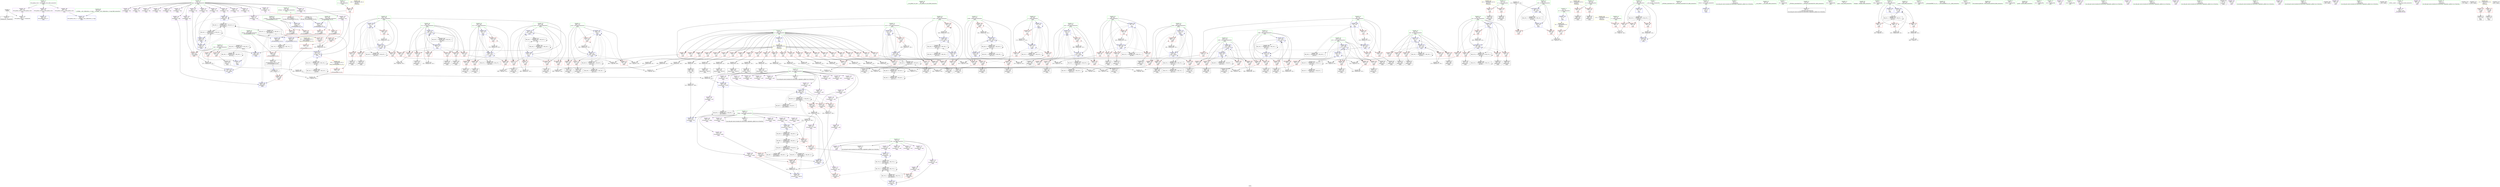 digraph "SVFG" {
	label="SVFG";

	Node0x5598da122ba0 [shape=record,color=grey,label="{NodeID: 0\nNullPtr}"];
	Node0x5598da122ba0 -> Node0x5598da12cc40[style=solid];
	Node0x5598da122ba0 -> Node0x5598da13d550[style=solid];
	Node0x5598da13eb70 [shape=record,color=blue,label="{NodeID: 360\n347\<--340\narrayidx101\<--div96\nmain\n}"];
	Node0x5598da13eb70 -> Node0x5598da13ed10[style=dashed];
	Node0x5598da13eb70 -> Node0x5598da171440[style=dashed];
	Node0x5598da13a710 [shape=record,color=red,label="{NodeID: 277\n415\<--111\n\<--k135\nmain\n}"];
	Node0x5598da13a710 -> Node0x5598da0ef260[style=solid];
	Node0x5598da12e4c0 [shape=record,color=red,label="{NodeID: 194\n299\<--8\n\<--n\nmain\n}"];
	Node0x5598da12e4c0 -> Node0x5598da138000[style=solid];
	Node0x5598da0ef5a0 [shape=record,color=black,label="{NodeID: 111\n431\<--430\nidxprom151\<--\nmain\n}"];
	Node0x5598da0f0f10 [shape=record,color=green,label="{NodeID: 28\n48\<--49\n__cxx_global_var_init\<--__cxx_global_var_init_field_insensitive\n}"];
	Node0x5598da183150 [shape=record,color=yellow,style=double,label="{NodeID: 637\n14V_1 = ENCHI(MR_14V_0)\npts\{78 \}\nFun[main]}"];
	Node0x5598da183150 -> Node0x5598da12f910[style=dashed];
	Node0x5598da183150 -> Node0x5598da12f9e0[style=dashed];
	Node0x5598da147950 [shape=record,color=grey,label="{NodeID: 471\n213 = Binary(212, 143, )\n}"];
	Node0x5598da147950 -> Node0x5598da13df40[style=solid];
	Node0x5598da134510 [shape=record,color=blue,label="{NodeID: 388\n580\<--574\narrayidx243\<--\nmain\n}"];
	Node0x5598da134510 -> Node0x5598da134510[style=dashed];
	Node0x5598da134510 -> Node0x5598da163a30[style=dashed];
	Node0x5598da13bdd0 [shape=record,color=red,label="{NodeID: 305\n571\<--125\n\<--j231\nmain\n}"];
	Node0x5598da13bdd0 -> Node0x5598da130930[style=solid];
	Node0x5598da12fb80 [shape=record,color=red,label="{NodeID: 222\n207\<--79\n\<--b\nmain\n}"];
	Node0x5598da12fb80 -> Node0x5598da12d960[style=solid];
	Node0x5598da131630 [shape=record,color=purple,label="{NodeID: 139\n242\<--15\narrayidx51\<--mp\nmain\n}"];
	Node0x5598da0eff40 [shape=record,color=green,label="{NodeID: 56\n119\<--120\nj193\<--j193_field_insensitive\nmain\n}"];
	Node0x5598da0eff40 -> Node0x5598da13b340[style=solid];
	Node0x5598da0eff40 -> Node0x5598da13b410[style=solid];
	Node0x5598da0eff40 -> Node0x5598da13b4e0[style=solid];
	Node0x5598da0eff40 -> Node0x5598da13b5b0[style=solid];
	Node0x5598da0eff40 -> Node0x5598da13fbb0[style=solid];
	Node0x5598da0eff40 -> Node0x5598da1341d0[style=solid];
	Node0x5598da174140 [shape=record,color=black,label="{NodeID: 582\nMR_20V_3 = PHI(MR_20V_4, MR_20V_2, )\npts\{84 \}\n}"];
	Node0x5598da174140 -> Node0x5598da12fd20[style=dashed];
	Node0x5598da174140 -> Node0x5598da12fdf0[style=dashed];
	Node0x5598da174140 -> Node0x5598da12fec0[style=dashed];
	Node0x5598da174140 -> Node0x5598da134780[style=dashed];
	Node0x5598da136800 [shape=record,color=grey,label="{NodeID: 499\n161 = cmp(159, 160, )\n}"];
	Node0x5598da13d550 [shape=record,color=blue, style = dotted,label="{NodeID: 333\n656\<--3\nllvm.global_ctors_2\<--dummyVal\nGlob }"];
	Node0x5598da139120 [shape=record,color=red,label="{NodeID: 250\n268\<--95\n\<--j42\nmain\n}"];
	Node0x5598da139120 -> Node0x5598da1495d0[style=solid];
	Node0x5598da132cf0 [shape=record,color=purple,label="{NodeID: 167\n570\<--20\narrayidx237\<--temp\nmain\n}"];
	Node0x5598da12d960 [shape=record,color=black,label="{NodeID: 84\n208\<--207\nidxprom30\<--\nmain\n}"];
	Node0x5598da128760 [shape=record,color=green,label="{NodeID: 1\n7\<--1\n__dso_handle\<--dummyObj\nGlob }"];
	Node0x5598da13ec40 [shape=record,color=blue,label="{NodeID: 361\n99\<--351\ni72\<--inc103\nmain\n}"];
	Node0x5598da13ec40 -> Node0x5598da1391f0[style=dashed];
	Node0x5598da13ec40 -> Node0x5598da1392c0[style=dashed];
	Node0x5598da13ec40 -> Node0x5598da139390[style=dashed];
	Node0x5598da13ec40 -> Node0x5598da139460[style=dashed];
	Node0x5598da13ec40 -> Node0x5598da139530[style=dashed];
	Node0x5598da13ec40 -> Node0x5598da139600[style=dashed];
	Node0x5598da13ec40 -> Node0x5598da13ec40[style=dashed];
	Node0x5598da13ec40 -> Node0x5598da176940[style=dashed];
	Node0x5598da13a7e0 [shape=record,color=red,label="{NodeID: 278\n419\<--111\n\<--k135\nmain\n}"];
	Node0x5598da13a7e0 -> Node0x5598da0ef330[style=solid];
	Node0x5598da12e590 [shape=record,color=red,label="{NodeID: 195\n307\<--8\n\<--n\nmain\n}"];
	Node0x5598da12e590 -> Node0x5598da1459d0[style=solid];
	Node0x5598da0ef670 [shape=record,color=black,label="{NodeID: 112\n466\<--465\nidxprom173\<--\nmain\n}"];
	Node0x5598da0f0fe0 [shape=record,color=green,label="{NodeID: 29\n52\<--53\n_ZNSt8ios_base4InitC1Ev\<--_ZNSt8ios_base4InitC1Ev_field_insensitive\n}"];
	Node0x5598da183230 [shape=record,color=yellow,style=double,label="{NodeID: 638\n16V_1 = ENCHI(MR_16V_0)\npts\{80 \}\nFun[main]}"];
	Node0x5598da183230 -> Node0x5598da12fab0[style=dashed];
	Node0x5598da183230 -> Node0x5598da12fb80[style=dashed];
	Node0x5598da147ad0 [shape=record,color=grey,label="{NodeID: 472\n448 = Binary(447, 143, )\n}"];
	Node0x5598da147ad0 -> Node0x5598da13f530[style=solid];
	Node0x5598da1345e0 [shape=record,color=blue,label="{NodeID: 389\n125\<--584\nj231\<--inc245\nmain\n}"];
	Node0x5598da1345e0 -> Node0x5598da13bd00[style=dashed];
	Node0x5598da1345e0 -> Node0x5598da13bdd0[style=dashed];
	Node0x5598da1345e0 -> Node0x5598da13bea0[style=dashed];
	Node0x5598da1345e0 -> Node0x5598da13bf70[style=dashed];
	Node0x5598da1345e0 -> Node0x5598da134440[style=dashed];
	Node0x5598da1345e0 -> Node0x5598da1345e0[style=dashed];
	Node0x5598da1345e0 -> Node0x5598da15fa30[style=dashed];
	Node0x5598da13bea0 [shape=record,color=red,label="{NodeID: 306\n578\<--125\n\<--j231\nmain\n}"];
	Node0x5598da13bea0 -> Node0x5598da130ad0[style=solid];
	Node0x5598da12fc50 [shape=record,color=red,label="{NodeID: 223\n196\<--81\n\<--c\nmain\n}"];
	Node0x5598da12fc50 -> Node0x5598da13dda0[style=solid];
	Node0x5598da12fc50 -> Node0x5598da13de70[style=solid];
	Node0x5598da131700 [shape=record,color=purple,label="{NodeID: 140\n245\<--15\narrayidx53\<--mp\nmain\n}"];
	Node0x5598da131700 -> Node0x5598da13c040[style=solid];
	Node0x5598da0f0010 [shape=record,color=green,label="{NodeID: 57\n121\<--122\nk198\<--k198_field_insensitive\nmain\n}"];
	Node0x5598da0f0010 -> Node0x5598da13b680[style=solid];
	Node0x5598da0f0010 -> Node0x5598da13b750[style=solid];
	Node0x5598da0f0010 -> Node0x5598da13b820[style=solid];
	Node0x5598da0f0010 -> Node0x5598da13b8f0[style=solid];
	Node0x5598da0f0010 -> Node0x5598da13fc80[style=solid];
	Node0x5598da0f0010 -> Node0x5598da13fe20[style=solid];
	Node0x5598da174640 [shape=record,color=black,label="{NodeID: 583\nMR_22V_2 = PHI(MR_22V_4, MR_22V_1, )\npts\{86 \}\n}"];
	Node0x5598da174640 -> Node0x5598da13d7f0[style=dashed];
	Node0x5598da136980 [shape=record,color=grey,label="{NodeID: 500\n396 = cmp(393, 395, )\n}"];
	Node0x5598da13d650 [shape=record,color=blue,label="{NodeID: 334\n73\<--9\nretval\<--\nmain\n}"];
	Node0x5598da1391f0 [shape=record,color=red,label="{NodeID: 251\n291\<--99\n\<--i72\nmain\n}"];
	Node0x5598da1391f0 -> Node0x5598da14dfe0[style=solid];
	Node0x5598da132dc0 [shape=record,color=purple,label="{NodeID: 168\n573\<--20\narrayidx239\<--temp\nmain\n}"];
	Node0x5598da132dc0 -> Node0x5598da13c930[style=solid];
	Node0x5598da12da30 [shape=record,color=black,label="{NodeID: 85\n235\<--234\nidxprom46\<--\nmain\n}"];
	Node0x5598da0ee350 [shape=record,color=green,label="{NodeID: 2\n9\<--1\n\<--dummyObj\nCan only get source location for instruction, argument, global var or function.}"];
	Node0x5598da13ed10 [shape=record,color=blue,label="{NodeID: 362\n361\<--311\narrayidx110\<--\nmain\n}"];
	Node0x5598da13ed10 -> Node0x5598da13c450[style=dashed];
	Node0x5598da13ed10 -> Node0x5598da13c6c0[style=dashed];
	Node0x5598da13ed10 -> Node0x5598da13c790[style=dashed];
	Node0x5598da13ed10 -> Node0x5598da163a30[style=dashed];
	Node0x5598da13ed10 -> Node0x5598da17b440[style=dashed];
	Node0x5598da13a8b0 [shape=record,color=red,label="{NodeID: 279\n437\<--111\n\<--k135\nmain\n}"];
	Node0x5598da13a8b0 -> Node0x5598da146450[style=solid];
	Node0x5598da12e660 [shape=record,color=red,label="{NodeID: 196\n337\<--8\n\<--n\nmain\n}"];
	Node0x5598da12e660 -> Node0x5598da148fd0[style=solid];
	Node0x5598da0ef740 [shape=record,color=black,label="{NodeID: 113\n469\<--468\nidxprom175\<--\nmain\n}"];
	Node0x5598da0f10b0 [shape=record,color=green,label="{NodeID: 30\n58\<--59\n__cxa_atexit\<--__cxa_atexit_field_insensitive\n}"];
	Node0x5598da183310 [shape=record,color=yellow,style=double,label="{NodeID: 639\n18V_1 = ENCHI(MR_18V_0)\npts\{82 \}\nFun[main]}"];
	Node0x5598da183310 -> Node0x5598da12fc50[style=dashed];
	Node0x5598da160110 [shape=record,color=black,label="{NodeID: 556\nMR_70V_5 = PHI(MR_70V_9, MR_70V_3, )\npts\{260000 \}\n}"];
	Node0x5598da160110 -> Node0x5598da13c380[style=dashed];
	Node0x5598da160110 -> Node0x5598da13ca00[style=dashed];
	Node0x5598da160110 -> Node0x5598da160110[style=dashed];
	Node0x5598da160110 -> Node0x5598da172340[style=dashed];
	Node0x5598da160110 -> Node0x5598da17be40[style=dashed];
	Node0x5598da147c50 [shape=record,color=grey,label="{NodeID: 473\n340 = Binary(336, 339, )\n}"];
	Node0x5598da147c50 -> Node0x5598da13eb70[style=solid];
	Node0x5598da1346b0 [shape=record,color=blue,label="{NodeID: 390\n123\<--589\ni226\<--inc248\nmain\n}"];
	Node0x5598da1346b0 -> Node0x5598da13b9c0[style=dashed];
	Node0x5598da1346b0 -> Node0x5598da13ba90[style=dashed];
	Node0x5598da1346b0 -> Node0x5598da13bb60[style=dashed];
	Node0x5598da1346b0 -> Node0x5598da13bc30[style=dashed];
	Node0x5598da1346b0 -> Node0x5598da134370[style=dashed];
	Node0x5598da1346b0 -> Node0x5598da1346b0[style=dashed];
	Node0x5598da1346b0 -> Node0x5598da17a540[style=dashed];
	Node0x5598da13bf70 [shape=record,color=red,label="{NodeID: 307\n583\<--125\n\<--j231\nmain\n}"];
	Node0x5598da13bf70 -> Node0x5598da148850[style=solid];
	Node0x5598da12fd20 [shape=record,color=red,label="{NodeID: 224\n145\<--83\n\<--ii\nmain\n}"];
	Node0x5598da12fd20 -> Node0x5598da137400[style=solid];
	Node0x5598da1317d0 [shape=record,color=purple,label="{NodeID: 141\n249\<--15\narrayidx55\<--mp\nmain\n}"];
	Node0x5598da0f00e0 [shape=record,color=green,label="{NodeID: 58\n123\<--124\ni226\<--i226_field_insensitive\nmain\n}"];
	Node0x5598da0f00e0 -> Node0x5598da13b9c0[style=solid];
	Node0x5598da0f00e0 -> Node0x5598da13ba90[style=solid];
	Node0x5598da0f00e0 -> Node0x5598da13bb60[style=solid];
	Node0x5598da0f00e0 -> Node0x5598da13bc30[style=solid];
	Node0x5598da0f00e0 -> Node0x5598da134370[style=solid];
	Node0x5598da0f00e0 -> Node0x5598da1346b0[style=solid];
	Node0x5598da174b40 [shape=record,color=black,label="{NodeID: 584\nMR_24V_2 = PHI(MR_24V_3, MR_24V_1, )\npts\{88 \}\n}"];
	Node0x5598da174b40 -> Node0x5598da13d8c0[style=dashed];
	Node0x5598da174b40 -> Node0x5598da174b40[style=dashed];
	Node0x5598da136b00 [shape=record,color=grey,label="{NodeID: 501\n155 = cmp(153, 154, )\n}"];
	Node0x5598da13d720 [shape=record,color=blue,label="{NodeID: 335\n83\<--143\nii\<--\nmain\n}"];
	Node0x5598da13d720 -> Node0x5598da174140[style=dashed];
	Node0x5598da1392c0 [shape=record,color=red,label="{NodeID: 252\n302\<--99\n\<--i72\nmain\n}"];
	Node0x5598da1392c0 -> Node0x5598da136200[style=solid];
	Node0x5598da132e90 [shape=record,color=purple,label="{NodeID: 169\n372\<--23\narrayidx117\<--ans\nmain\n}"];
	Node0x5598da12db00 [shape=record,color=black,label="{NodeID: 86\n238\<--237\nidxprom48\<--\nmain\n}"];
	Node0x5598da0ee4f0 [shape=record,color=green,label="{NodeID: 3\n27\<--1\n.str\<--dummyObj\nGlob }"];
	Node0x5598da13ede0 [shape=record,color=blue,label="{NodeID: 363\n105\<--143\ni111\<--\nmain\n}"];
	Node0x5598da13ede0 -> Node0x5598da139c80[style=dashed];
	Node0x5598da13ede0 -> Node0x5598da139d50[style=dashed];
	Node0x5598da13ede0 -> Node0x5598da139e20[style=dashed];
	Node0x5598da13ede0 -> Node0x5598da139ef0[style=dashed];
	Node0x5598da13ede0 -> Node0x5598da13ef80[style=dashed];
	Node0x5598da13ede0 -> Node0x5598da177840[style=dashed];
	Node0x5598da13a980 [shape=record,color=red,label="{NodeID: 280\n453\<--113\n\<--i163\nmain\n}"];
	Node0x5598da13a980 -> Node0x5598da14dd20[style=solid];
	Node0x5598da12e730 [shape=record,color=red,label="{NodeID: 197\n344\<--8\n\<--n\nmain\n}"];
	Node0x5598da12e730 -> Node0x5598da145b50[style=solid];
	Node0x5598da0ef810 [shape=record,color=black,label="{NodeID: 114\n473\<--472\nidxprom177\<--\nmain\n}"];
	Node0x5598da0f1180 [shape=record,color=green,label="{NodeID: 31\n57\<--63\n_ZNSt8ios_base4InitD1Ev\<--_ZNSt8ios_base4InitD1Ev_field_insensitive\n}"];
	Node0x5598da0f1180 -> Node0x5598da12d110[style=solid];
	Node0x5598da147dd0 [shape=record,color=grey,label="{NodeID: 474\n529 = Binary(521, 528, )\n}"];
	Node0x5598da147dd0 -> Node0x5598da147f50[style=solid];
	Node0x5598da134780 [shape=record,color=blue,label="{NodeID: 391\n83\<--606\nii\<--inc255\nmain\n}"];
	Node0x5598da134780 -> Node0x5598da174140[style=dashed];
	Node0x5598da13c040 [shape=record,color=red,label="{NodeID: 308\n246\<--245\n\<--arrayidx53\nmain\n}"];
	Node0x5598da13c040 -> Node0x5598da146d50[style=solid];
	Node0x5598da12fdf0 [shape=record,color=red,label="{NodeID: 225\n593\<--83\n\<--ii\nmain\n}"];
	Node0x5598da1318a0 [shape=record,color=purple,label="{NodeID: 142\n252\<--15\narrayidx57\<--mp\nmain\n}"];
	Node0x5598da1318a0 -> Node0x5598da13c110[style=solid];
	Node0x5598da0f01b0 [shape=record,color=green,label="{NodeID: 59\n125\<--126\nj231\<--j231_field_insensitive\nmain\n}"];
	Node0x5598da0f01b0 -> Node0x5598da13bd00[style=solid];
	Node0x5598da0f01b0 -> Node0x5598da13bdd0[style=solid];
	Node0x5598da0f01b0 -> Node0x5598da13bea0[style=solid];
	Node0x5598da0f01b0 -> Node0x5598da13bf70[style=solid];
	Node0x5598da0f01b0 -> Node0x5598da134440[style=solid];
	Node0x5598da0f01b0 -> Node0x5598da1345e0[style=solid];
	Node0x5598da175040 [shape=record,color=black,label="{NodeID: 585\nMR_26V_2 = PHI(MR_26V_4, MR_26V_1, )\npts\{90 \}\n}"];
	Node0x5598da175040 -> Node0x5598da13dcd0[style=dashed];
	Node0x5598da136c80 [shape=record,color=grey,label="{NodeID: 502\n226 = cmp(224, 225, )\n}"];
	Node0x5598da13d7f0 [shape=record,color=blue,label="{NodeID: 336\n85\<--143\ni\<--\nmain\n}"];
	Node0x5598da13d7f0 -> Node0x5598da12ff90[style=dashed];
	Node0x5598da13d7f0 -> Node0x5598da130060[style=dashed];
	Node0x5598da13d7f0 -> Node0x5598da130130[style=dashed];
	Node0x5598da13d7f0 -> Node0x5598da130200[style=dashed];
	Node0x5598da13d7f0 -> Node0x5598da1381f0[style=dashed];
	Node0x5598da13d7f0 -> Node0x5598da13dc00[style=dashed];
	Node0x5598da13d7f0 -> Node0x5598da174640[style=dashed];
	Node0x5598da139390 [shape=record,color=red,label="{NodeID: 253\n312\<--99\n\<--i72\nmain\n}"];
	Node0x5598da139390 -> Node0x5598da12e180[style=solid];
	Node0x5598da132f60 [shape=record,color=purple,label="{NodeID: 170\n375\<--23\narrayidx119\<--ans\nmain\n}"];
	Node0x5598da132f60 -> Node0x5598da13eeb0[style=solid];
	Node0x5598da12dbd0 [shape=record,color=black,label="{NodeID: 87\n241\<--240\nidxprom50\<--\nmain\n}"];
	Node0x5598da0ee580 [shape=record,color=green,label="{NodeID: 4\n29\<--1\n.str.1\<--dummyObj\nGlob }"];
	Node0x5598da145550 [shape=record,color=grey,label="{NodeID: 447\n355 = Binary(354, 143, )\n}"];
	Node0x5598da145550 -> Node0x5598da0eee50[style=solid];
	Node0x5598da13eeb0 [shape=record,color=blue,label="{NodeID: 364\n375\<--311\narrayidx119\<--\nmain\n}"];
	Node0x5598da13eeb0 -> Node0x5598da13eeb0[style=dashed];
	Node0x5598da13eeb0 -> Node0x5598da160110[style=dashed];
	Node0x5598da13aa50 [shape=record,color=red,label="{NodeID: 281\n465\<--113\n\<--i163\nmain\n}"];
	Node0x5598da13aa50 -> Node0x5598da0ef670[style=solid];
	Node0x5598da12e800 [shape=record,color=red,label="{NodeID: 198\n354\<--8\n\<--n\nmain\n}"];
	Node0x5598da12e800 -> Node0x5598da145550[style=solid];
	Node0x5598da0ef8e0 [shape=record,color=black,label="{NodeID: 115\n476\<--475\nidxprom179\<--\nmain\n}"];
	Node0x5598da0f1250 [shape=record,color=green,label="{NodeID: 32\n70\<--71\nmain\<--main_field_insensitive\n}"];
	Node0x5598da16c940 [shape=record,color=black,label="{NodeID: 558\nMR_32V_4 = PHI(MR_32V_6, MR_32V_3, )\npts\{96 \}\n}"];
	Node0x5598da16c940 -> Node0x5598da13e1b0[style=dashed];
	Node0x5598da16c940 -> Node0x5598da16c940[style=dashed];
	Node0x5598da16c940 -> Node0x5598da175f40[style=dashed];
	Node0x5598da147f50 [shape=record,color=grey,label="{NodeID: 475\n537 = Binary(536, 529, )\n}"];
	Node0x5598da147f50 -> Node0x5598da13fd50[style=solid];
	Node0x5598da134850 [shape=record,color=blue,label="{NodeID: 392\n622\<--618\n__a.addr\<--__a\n_ZSt3minIiERKT_S2_S2_\n}"];
	Node0x5598da134850 -> Node0x5598da13cba0[style=dashed];
	Node0x5598da134850 -> Node0x5598da13cc70[style=dashed];
	Node0x5598da13c110 [shape=record,color=red,label="{NodeID: 309\n253\<--252\n\<--arrayidx57\nmain\n}"];
	Node0x5598da13c110 -> Node0x5598da146d50[style=solid];
	Node0x5598da12fec0 [shape=record,color=red,label="{NodeID: 226\n605\<--83\n\<--ii\nmain\n}"];
	Node0x5598da12fec0 -> Node0x5598da148b50[style=solid];
	Node0x5598da131970 [shape=record,color=purple,label="{NodeID: 143\n262\<--15\narrayidx60\<--mp\nmain\n}"];
	Node0x5598da12c590 [shape=record,color=green,label="{NodeID: 60\n132\<--133\nfreopen\<--freopen_field_insensitive\n}"];
	Node0x5598da175540 [shape=record,color=black,label="{NodeID: 586\nMR_28V_2 = PHI(MR_28V_4, MR_28V_1, )\npts\{92 \}\n}"];
	Node0x5598da175540 -> Node0x5598da13e010[style=dashed];
	Node0x5598da136e00 [shape=record,color=grey,label="{NodeID: 503\n566 = cmp(563, 565, )\n}"];
	Node0x5598da13d8c0 [shape=record,color=blue,label="{NodeID: 337\n87\<--143\nj\<--\nmain\n}"];
	Node0x5598da13d8c0 -> Node0x5598da138280[style=dashed];
	Node0x5598da13d8c0 -> Node0x5598da138350[style=dashed];
	Node0x5598da13d8c0 -> Node0x5598da138420[style=dashed];
	Node0x5598da13d8c0 -> Node0x5598da13d8c0[style=dashed];
	Node0x5598da13d8c0 -> Node0x5598da13da60[style=dashed];
	Node0x5598da13d8c0 -> Node0x5598da174b40[style=dashed];
	Node0x5598da139460 [shape=record,color=red,label="{NodeID: 254\n319\<--99\n\<--i72\nmain\n}"];
	Node0x5598da139460 -> Node0x5598da0ee970[style=solid];
	Node0x5598da133030 [shape=record,color=purple,label="{NodeID: 171\n414\<--23\narrayidx141\<--ans\nmain\n}"];
	Node0x5598da12dca0 [shape=record,color=black,label="{NodeID: 88\n244\<--243\nidxprom52\<--\nmain\n}"];
	Node0x5598da0ee610 [shape=record,color=green,label="{NodeID: 5\n31\<--1\nstdin\<--dummyObj\nGlob }"];
	Node0x5598da163a30 [shape=record,color=black,label="{NodeID: 531\nMR_66V_10 = PHI(MR_66V_11, MR_66V_9, )\npts\{190000 \}\n}"];
	Node0x5598da163a30 -> Node0x5598da13c450[style=dashed];
	Node0x5598da163a30 -> Node0x5598da13c6c0[style=dashed];
	Node0x5598da163a30 -> Node0x5598da13c790[style=dashed];
	Node0x5598da163a30 -> Node0x5598da134510[style=dashed];
	Node0x5598da163a30 -> Node0x5598da163a30[style=dashed];
	Node0x5598da163a30 -> Node0x5598da17b440[style=dashed];
	Node0x5598da1456d0 [shape=record,color=grey,label="{NodeID: 448\n387 = Binary(386, 143, )\n}"];
	Node0x5598da1456d0 -> Node0x5598da136380[style=solid];
	Node0x5598da13ef80 [shape=record,color=blue,label="{NodeID: 365\n105\<--379\ni111\<--inc121\nmain\n}"];
	Node0x5598da13ef80 -> Node0x5598da139c80[style=dashed];
	Node0x5598da13ef80 -> Node0x5598da139d50[style=dashed];
	Node0x5598da13ef80 -> Node0x5598da139e20[style=dashed];
	Node0x5598da13ef80 -> Node0x5598da139ef0[style=dashed];
	Node0x5598da13ef80 -> Node0x5598da13ef80[style=dashed];
	Node0x5598da13ef80 -> Node0x5598da177840[style=dashed];
	Node0x5598da13ab20 [shape=record,color=red,label="{NodeID: 282\n472\<--113\n\<--i163\nmain\n}"];
	Node0x5598da13ab20 -> Node0x5598da0ef810[style=solid];
	Node0x5598da12e8d0 [shape=record,color=red,label="{NodeID: 199\n358\<--8\n\<--n\nmain\n}"];
	Node0x5598da12e8d0 -> Node0x5598da145850[style=solid];
	Node0x5598da130380 [shape=record,color=black,label="{NodeID: 116\n516\<--515\nidxprom203\<--\nmain\n}"];
	Node0x5598da0f1320 [shape=record,color=green,label="{NodeID: 33\n73\<--74\nretval\<--retval_field_insensitive\nmain\n}"];
	Node0x5598da0f1320 -> Node0x5598da13d650[style=solid];
	Node0x5598da16ce40 [shape=record,color=black,label="{NodeID: 559\nMR_34V_4 = PHI(MR_34V_5, MR_34V_3, )\npts\{98 \}\n}"];
	Node0x5598da16ce40 -> Node0x5598da13e280[style=dashed];
	Node0x5598da16ce40 -> Node0x5598da16ce40[style=dashed];
	Node0x5598da16ce40 -> Node0x5598da176440[style=dashed];
	Node0x5598da1480d0 [shape=record,color=grey,label="{NodeID: 476\n505 = Binary(504, 143, )\n}"];
	Node0x5598da1480d0 -> Node0x5598da137880[style=solid];
	Node0x5598da134920 [shape=record,color=blue,label="{NodeID: 393\n624\<--619\n__b.addr\<--__b\n_ZSt3minIiERKT_S2_S2_\n}"];
	Node0x5598da134920 -> Node0x5598da13cd40[style=dashed];
	Node0x5598da134920 -> Node0x5598da13ce10[style=dashed];
	Node0x5598da13c1e0 [shape=record,color=red,label="{NodeID: 310\n259\<--256\n\<--call58\nmain\n}"];
	Node0x5598da13c1e0 -> Node0x5598da13e350[style=solid];
	Node0x5598da12ff90 [shape=record,color=red,label="{NodeID: 227\n153\<--85\n\<--i\nmain\n}"];
	Node0x5598da12ff90 -> Node0x5598da136b00[style=solid];
	Node0x5598da131a40 [shape=record,color=purple,label="{NodeID: 144\n265\<--15\narrayidx62\<--mp\nmain\n}"];
	Node0x5598da131a40 -> Node0x5598da13e350[style=solid];
	Node0x5598da12c620 [shape=record,color=green,label="{NodeID: 61\n140\<--141\nscanf\<--scanf_field_insensitive\n}"];
	Node0x5598da175a40 [shape=record,color=black,label="{NodeID: 587\nMR_30V_2 = PHI(MR_30V_3, MR_30V_1, )\npts\{94 \}\n}"];
	Node0x5598da175a40 -> Node0x5598da13e0e0[style=dashed];
	Node0x5598da175a40 -> Node0x5598da175a40[style=dashed];
	Node0x5598da136f80 [shape=record,color=grey,label="{NodeID: 504\n368 = cmp(365, 367, )\n}"];
	Node0x5598da13d990 [shape=record,color=blue,label="{NodeID: 338\n168\<--170\narrayidx11\<--\nmain\n}"];
	Node0x5598da13d990 -> Node0x5598da13d990[style=dashed];
	Node0x5598da13d990 -> Node0x5598da13db30[style=dashed];
	Node0x5598da139530 [shape=record,color=red,label="{NodeID: 255\n341\<--99\n\<--i72\nmain\n}"];
	Node0x5598da139530 -> Node0x5598da0eecb0[style=solid];
	Node0x5598da133100 [shape=record,color=purple,label="{NodeID: 172\n417\<--23\narrayidx143\<--ans\nmain\n}"];
	Node0x5598da133100 -> Node0x5598da13c380[style=solid];
	Node0x5598da12dd70 [shape=record,color=black,label="{NodeID: 89\n248\<--247\nidxprom54\<--\nmain\n}"];
	Node0x5598da0ee6a0 [shape=record,color=green,label="{NodeID: 6\n32\<--1\n.str.2\<--dummyObj\nGlob }"];
	Node0x5598da145850 [shape=record,color=grey,label="{NodeID: 449\n359 = Binary(358, 143, )\n}"];
	Node0x5598da145850 -> Node0x5598da0eef20[style=solid];
	Node0x5598da13f050 [shape=record,color=blue,label="{NodeID: 366\n107\<--143\ni125\<--\nmain\n}"];
	Node0x5598da13f050 -> Node0x5598da139fc0[style=dashed];
	Node0x5598da13f050 -> Node0x5598da13a090[style=dashed];
	Node0x5598da13f050 -> Node0x5598da13a160[style=dashed];
	Node0x5598da13f050 -> Node0x5598da13a230[style=dashed];
	Node0x5598da13f050 -> Node0x5598da13f530[style=dashed];
	Node0x5598da13f050 -> Node0x5598da160d30[style=dashed];
	Node0x5598da13abf0 [shape=record,color=red,label="{NodeID: 283\n485\<--113\n\<--i163\nmain\n}"];
	Node0x5598da13abf0 -> Node0x5598da1498d0[style=solid];
	Node0x5598da12e9a0 [shape=record,color=red,label="{NodeID: 200\n366\<--8\n\<--n\nmain\n}"];
	Node0x5598da12e9a0 -> Node0x5598da146bd0[style=solid];
	Node0x5598da130450 [shape=record,color=black,label="{NodeID: 117\n519\<--518\nidxprom205\<--\nmain\n}"];
	Node0x5598da0f13f0 [shape=record,color=green,label="{NodeID: 34\n75\<--76\nt\<--t_field_insensitive\nmain\n}"];
	Node0x5598da0f13f0 -> Node0x5598da12f840[style=solid];
	Node0x5598da16d340 [shape=record,color=black,label="{NodeID: 560\nMR_64V_11 = PHI(MR_64V_12, MR_64V_10, )\npts\{160000 \}\n}"];
	Node0x5598da16d340 -> Node0x5598da13c2b0[style=dashed];
	Node0x5598da16d340 -> Node0x5598da167130[style=dashed];
	Node0x5598da16d340 -> Node0x5598da16d340[style=dashed];
	Node0x5598da16d340 -> Node0x5598da17af40[style=dashed];
	Node0x5598da148250 [shape=record,color=grey,label="{NodeID: 477\n409 = Binary(408, 143, )\n}"];
	Node0x5598da148250 -> Node0x5598da137a00[style=solid];
	Node0x5598da1349f0 [shape=record,color=blue,label="{NodeID: 394\n620\<--634\nretval\<--\n_ZSt3minIiERKT_S2_S2_\n}"];
	Node0x5598da1349f0 -> Node0x5598da160830[style=dashed];
	Node0x5598da13c2b0 [shape=record,color=red,label="{NodeID: 311\n325\<--324\n\<--arrayidx88\nmain\n}"];
	Node0x5598da13c2b0 -> Node0x5598da1468d0[style=solid];
	Node0x5598da130060 [shape=record,color=red,label="{NodeID: 228\n163\<--85\n\<--i\nmain\n}"];
	Node0x5598da130060 -> Node0x5598da12d3b0[style=solid];
	Node0x5598da131b10 [shape=record,color=purple,label="{NodeID: 145\n321\<--15\narrayidx86\<--mp\nmain\n}"];
	Node0x5598da12c6b0 [shape=record,color=green,label="{NodeID: 62\n257\<--258\n_ZSt3minIiERKT_S2_S2_\<--_ZSt3minIiERKT_S2_S2__field_insensitive\n}"];
	Node0x5598da175f40 [shape=record,color=black,label="{NodeID: 588\nMR_32V_2 = PHI(MR_32V_3, MR_32V_1, )\npts\{96 \}\n}"];
	Node0x5598da175f40 -> Node0x5598da16c940[style=dashed];
	Node0x5598da175f40 -> Node0x5598da175f40[style=dashed];
	Node0x5598da137100 [shape=record,color=grey,label="{NodeID: 505\n559 = cmp(556, 558, )\n}"];
	Node0x5598da13da60 [shape=record,color=blue,label="{NodeID: 339\n87\<--173\nj\<--inc\nmain\n}"];
	Node0x5598da13da60 -> Node0x5598da138280[style=dashed];
	Node0x5598da13da60 -> Node0x5598da138350[style=dashed];
	Node0x5598da13da60 -> Node0x5598da138420[style=dashed];
	Node0x5598da13da60 -> Node0x5598da13d8c0[style=dashed];
	Node0x5598da13da60 -> Node0x5598da13da60[style=dashed];
	Node0x5598da13da60 -> Node0x5598da174b40[style=dashed];
	Node0x5598da139600 [shape=record,color=red,label="{NodeID: 256\n350\<--99\n\<--i72\nmain\n}"];
	Node0x5598da139600 -> Node0x5598da145cd0[style=solid];
	Node0x5598da1331d0 [shape=record,color=purple,label="{NodeID: 173\n474\<--23\narrayidx178\<--ans\nmain\n}"];
	Node0x5598da12de40 [shape=record,color=black,label="{NodeID: 90\n251\<--250\nidxprom56\<--\nmain\n}"];
	Node0x5598da0ecce0 [shape=record,color=green,label="{NodeID: 7\n34\<--1\n.str.3\<--dummyObj\nGlob }"];
	Node0x5598da1459d0 [shape=record,color=grey,label="{NodeID: 450\n308 = Binary(307, 143, )\n}"];
	Node0x5598da1459d0 -> Node0x5598da12e0b0[style=solid];
	Node0x5598da13f120 [shape=record,color=blue,label="{NodeID: 367\n109\<--143\nj130\<--\nmain\n}"];
	Node0x5598da13f120 -> Node0x5598da13a300[style=dashed];
	Node0x5598da13f120 -> Node0x5598da13a3d0[style=dashed];
	Node0x5598da13f120 -> Node0x5598da13a4a0[style=dashed];
	Node0x5598da13f120 -> Node0x5598da13a570[style=dashed];
	Node0x5598da13f120 -> Node0x5598da13f120[style=dashed];
	Node0x5598da13f120 -> Node0x5598da13f460[style=dashed];
	Node0x5598da13f120 -> Node0x5598da161230[style=dashed];
	Node0x5598da13acc0 [shape=record,color=red,label="{NodeID: 284\n460\<--115\n\<--j168\nmain\n}"];
	Node0x5598da13acc0 -> Node0x5598da14de60[style=solid];
	Node0x5598da12ea70 [shape=record,color=red,label="{NodeID: 201\n394\<--8\n\<--n\nmain\n}"];
	Node0x5598da12ea70 -> Node0x5598da145e50[style=solid];
	Node0x5598da130520 [shape=record,color=black,label="{NodeID: 118\n523\<--522\nidxprom207\<--\nmain\n}"];
	Node0x5598da0f14c0 [shape=record,color=green,label="{NodeID: 35\n77\<--78\na\<--a_field_insensitive\nmain\n}"];
	Node0x5598da0f14c0 -> Node0x5598da12f910[style=solid];
	Node0x5598da0f14c0 -> Node0x5598da12f9e0[style=solid];
	Node0x5598da1483d0 [shape=record,color=grey,label="{NodeID: 478\n595 = Binary(594, 143, )\n}"];
	Node0x5598da1483d0 -> Node0x5598da130ba0[style=solid];
	Node0x5598da134ac0 [shape=record,color=blue,label="{NodeID: 395\n620\<--637\nretval\<--\n_ZSt3minIiERKT_S2_S2_\n}"];
	Node0x5598da134ac0 -> Node0x5598da160830[style=dashed];
	Node0x5598da13c380 [shape=record,color=red,label="{NodeID: 312\n418\<--417\n\<--arrayidx143\nmain\n}"];
	Node0x5598da13c380 -> Node0x5598da147650[style=solid];
	Node0x5598da130130 [shape=record,color=red,label="{NodeID: 229\n176\<--85\n\<--i\nmain\n}"];
	Node0x5598da130130 -> Node0x5598da12d550[style=solid];
	Node0x5598da131be0 [shape=record,color=purple,label="{NodeID: 146\n324\<--15\narrayidx88\<--mp\nmain\n}"];
	Node0x5598da131be0 -> Node0x5598da13c2b0[style=solid];
	Node0x5598da12c740 [shape=record,color=green,label="{NodeID: 63\n286\<--287\nllvm.memset.p0i8.i64\<--llvm.memset.p0i8.i64_field_insensitive\n}"];
	Node0x5598da176440 [shape=record,color=black,label="{NodeID: 589\nMR_34V_2 = PHI(MR_34V_3, MR_34V_1, )\npts\{98 \}\n}"];
	Node0x5598da176440 -> Node0x5598da16ce40[style=dashed];
	Node0x5598da176440 -> Node0x5598da176440[style=dashed];
	Node0x5598da137280 [shape=record,color=grey,label="{NodeID: 506\n220 = cmp(218, 219, )\n}"];
	Node0x5598da13db30 [shape=record,color=blue,label="{NodeID: 340\n181\<--9\narrayidx15\<--\nmain\n}"];
	Node0x5598da13db30 -> Node0x5598da13c2b0[style=dashed];
	Node0x5598da13db30 -> Node0x5598da13d990[style=dashed];
	Node0x5598da13db30 -> Node0x5598da13db30[style=dashed];
	Node0x5598da13db30 -> Node0x5598da13dda0[style=dashed];
	Node0x5598da13db30 -> Node0x5598da16d340[style=dashed];
	Node0x5598da13db30 -> Node0x5598da17af40[style=dashed];
	Node0x5598da1396d0 [shape=record,color=red,label="{NodeID: 257\n326\<--101\n\<--sum\nmain\n}"];
	Node0x5598da1396d0 -> Node0x5598da1468d0[style=solid];
	Node0x5598da1332a0 [shape=record,color=purple,label="{NodeID: 174\n477\<--23\narrayidx180\<--ans\nmain\n}"];
	Node0x5598da1332a0 -> Node0x5598da13f7a0[style=solid];
	Node0x5598da12df10 [shape=record,color=black,label="{NodeID: 91\n261\<--260\nidxprom59\<--\nmain\n}"];
	Node0x5598da0ecd70 [shape=record,color=green,label="{NodeID: 8\n36\<--1\nstdout\<--dummyObj\nGlob }"];
	Node0x5598da145b50 [shape=record,color=grey,label="{NodeID: 451\n345 = Binary(344, 143, )\n}"];
	Node0x5598da145b50 -> Node0x5598da0eed80[style=solid];
	Node0x5598da13f1f0 [shape=record,color=blue,label="{NodeID: 368\n111\<--143\nk135\<--\nmain\n}"];
	Node0x5598da13f1f0 -> Node0x5598da13a640[style=dashed];
	Node0x5598da13f1f0 -> Node0x5598da13a710[style=dashed];
	Node0x5598da13f1f0 -> Node0x5598da13a7e0[style=dashed];
	Node0x5598da13f1f0 -> Node0x5598da13a8b0[style=dashed];
	Node0x5598da13f1f0 -> Node0x5598da13f1f0[style=dashed];
	Node0x5598da13f1f0 -> Node0x5598da13f390[style=dashed];
	Node0x5598da13f1f0 -> Node0x5598da173240[style=dashed];
	Node0x5598da13ad90 [shape=record,color=red,label="{NodeID: 285\n468\<--115\n\<--j168\nmain\n}"];
	Node0x5598da13ad90 -> Node0x5598da0ef740[style=solid];
	Node0x5598da12eb40 [shape=record,color=red,label="{NodeID: 202\n401\<--8\n\<--n\nmain\n}"];
	Node0x5598da12eb40 -> Node0x5598da148550[style=solid];
	Node0x5598da1305f0 [shape=record,color=black,label="{NodeID: 119\n526\<--525\nidxprom209\<--\nmain\n}"];
	Node0x5598da0f1590 [shape=record,color=green,label="{NodeID: 36\n79\<--80\nb\<--b_field_insensitive\nmain\n}"];
	Node0x5598da0f1590 -> Node0x5598da12fab0[style=solid];
	Node0x5598da0f1590 -> Node0x5598da12fb80[style=solid];
	Node0x5598da148550 [shape=record,color=grey,label="{NodeID: 479\n402 = Binary(401, 143, )\n}"];
	Node0x5598da148550 -> Node0x5598da137b80[style=solid];
	Node0x5598da13c450 [shape=record,color=red,label="{NodeID: 313\n425\<--424\n\<--arrayidx147\nmain\n}"];
	Node0x5598da13c450 -> Node0x5598da147650[style=solid];
	Node0x5598da130200 [shape=record,color=red,label="{NodeID: 230\n179\<--85\n\<--i\nmain\n}"];
	Node0x5598da130200 -> Node0x5598da12d620[style=solid];
	Node0x5598da131cb0 [shape=record,color=purple,label="{NodeID: 147\n314\<--17\narrayidx82\<--mat\nmain\n}"];
	Node0x5598da12c7d0 [shape=record,color=green,label="{NodeID: 64\n602\<--603\nprintf\<--printf_field_insensitive\n}"];
	Node0x5598da176940 [shape=record,color=black,label="{NodeID: 590\nMR_36V_2 = PHI(MR_36V_4, MR_36V_1, )\npts\{100 \}\n}"];
	Node0x5598da176940 -> Node0x5598da13e690[style=dashed];
	Node0x5598da137400 [shape=record,color=grey,label="{NodeID: 507\n147 = cmp(145, 146, )\n}"];
	Node0x5598da13dc00 [shape=record,color=blue,label="{NodeID: 341\n85\<--185\ni\<--inc17\nmain\n}"];
	Node0x5598da13dc00 -> Node0x5598da12ff90[style=dashed];
	Node0x5598da13dc00 -> Node0x5598da130060[style=dashed];
	Node0x5598da13dc00 -> Node0x5598da130130[style=dashed];
	Node0x5598da13dc00 -> Node0x5598da130200[style=dashed];
	Node0x5598da13dc00 -> Node0x5598da1381f0[style=dashed];
	Node0x5598da13dc00 -> Node0x5598da13dc00[style=dashed];
	Node0x5598da13dc00 -> Node0x5598da174640[style=dashed];
	Node0x5598da1397a0 [shape=record,color=red,label="{NodeID: 258\n334\<--101\n\<--sum\nmain\n}"];
	Node0x5598da1397a0 -> Node0x5598da0eeb10[style=solid];
	Node0x5598da133370 [shape=record,color=purple,label="{NodeID: 175\n597\<--23\n\<--ans\nmain\n}"];
	Node0x5598da12dfe0 [shape=record,color=black,label="{NodeID: 92\n264\<--263\nidxprom61\<--\nmain\n}"];
	Node0x5598da0ece00 [shape=record,color=green,label="{NodeID: 9\n37\<--1\n.str.4\<--dummyObj\nGlob }"];
	Node0x5598da145cd0 [shape=record,color=grey,label="{NodeID: 452\n351 = Binary(350, 143, )\n}"];
	Node0x5598da145cd0 -> Node0x5598da13ec40[style=solid];
	Node0x5598da13f2c0 [shape=record,color=blue,label="{NodeID: 369\n432\<--434\narrayidx152\<--add153\nmain\n}"];
	Node0x5598da13f2c0 -> Node0x5598da180e40[style=dashed];
	Node0x5598da13ae60 [shape=record,color=red,label="{NodeID: 286\n475\<--115\n\<--j168\nmain\n}"];
	Node0x5598da13ae60 -> Node0x5598da0ef8e0[style=solid];
	Node0x5598da12ec10 [shape=record,color=red,label="{NodeID: 203\n408\<--8\n\<--n\nmain\n}"];
	Node0x5598da12ec10 -> Node0x5598da148250[style=solid];
	Node0x5598da1306c0 [shape=record,color=black,label="{NodeID: 120\n531\<--530\nidxprom212\<--\nmain\n}"];
	Node0x5598da0f1660 [shape=record,color=green,label="{NodeID: 37\n81\<--82\nc\<--c_field_insensitive\nmain\n}"];
	Node0x5598da0f1660 -> Node0x5598da12fc50[style=solid];
	Node0x5598da1486d0 [shape=record,color=grey,label="{NodeID: 480\n512 = Binary(511, 143, )\n}"];
	Node0x5598da1486d0 -> Node0x5598da137d00[style=solid];
	Node0x5598da13c520 [shape=record,color=red,label="{NodeID: 314\n433\<--432\n\<--arrayidx152\nmain\n}"];
	Node0x5598da13c520 -> Node0x5598da1489d0[style=solid];
	Node0x5598da1381f0 [shape=record,color=red,label="{NodeID: 231\n184\<--85\n\<--i\nmain\n}"];
	Node0x5598da1381f0 -> Node0x5598da146150[style=solid];
	Node0x5598da131d80 [shape=record,color=purple,label="{NodeID: 148\n317\<--17\narrayidx84\<--mat\nmain\n}"];
	Node0x5598da131d80 -> Node0x5598da13e900[style=solid];
	Node0x5598da12c8d0 [shape=record,color=green,label="{NodeID: 65\n620\<--621\nretval\<--retval_field_insensitive\n_ZSt3minIiERKT_S2_S2_\n}"];
	Node0x5598da12c8d0 -> Node0x5598da13cad0[style=solid];
	Node0x5598da12c8d0 -> Node0x5598da1349f0[style=solid];
	Node0x5598da12c8d0 -> Node0x5598da134ac0[style=solid];
	Node0x5598da176e40 [shape=record,color=black,label="{NodeID: 591\nMR_38V_2 = PHI(MR_38V_3, MR_38V_1, )\npts\{102 \}\n}"];
	Node0x5598da176e40 -> Node0x5598da13e760[style=dashed];
	Node0x5598da176e40 -> Node0x5598da176e40[style=dashed];
	Node0x5598da137580 [shape=record,color=grey,label="{NodeID: 508\n232 = cmp(230, 231, )\n}"];
	Node0x5598da13dcd0 [shape=record,color=blue,label="{NodeID: 342\n89\<--143\ni19\<--\nmain\n}"];
	Node0x5598da13dcd0 -> Node0x5598da1384f0[style=dashed];
	Node0x5598da13dcd0 -> Node0x5598da1385c0[style=dashed];
	Node0x5598da13dcd0 -> Node0x5598da13df40[style=dashed];
	Node0x5598da13dcd0 -> Node0x5598da175040[style=dashed];
	Node0x5598da139870 [shape=record,color=red,label="{NodeID: 259\n298\<--103\n\<--j76\nmain\n}"];
	Node0x5598da139870 -> Node0x5598da138000[style=solid];
	Node0x5598da133440 [shape=record,color=purple,label="{NodeID: 176\n598\<--23\narrayidx252\<--ans\nmain\n}"];
	Node0x5598da133440 -> Node0x5598da13ca00[style=solid];
	Node0x5598da12e0b0 [shape=record,color=black,label="{NodeID: 93\n309\<--308\nconv\<--sub\nmain\n}"];
	Node0x5598da12e0b0 -> Node0x5598da145fd0[style=solid];
	Node0x5598da0ece90 [shape=record,color=green,label="{NodeID: 10\n39\<--1\n.str.5\<--dummyObj\nGlob }"];
	Node0x5598da145e50 [shape=record,color=grey,label="{NodeID: 453\n395 = Binary(394, 143, )\n}"];
	Node0x5598da145e50 -> Node0x5598da136980[style=solid];
	Node0x5598da13f390 [shape=record,color=blue,label="{NodeID: 370\n111\<--438\nk135\<--inc155\nmain\n}"];
	Node0x5598da13f390 -> Node0x5598da13a640[style=dashed];
	Node0x5598da13f390 -> Node0x5598da13a710[style=dashed];
	Node0x5598da13f390 -> Node0x5598da13a7e0[style=dashed];
	Node0x5598da13f390 -> Node0x5598da13a8b0[style=dashed];
	Node0x5598da13f390 -> Node0x5598da13f1f0[style=dashed];
	Node0x5598da13f390 -> Node0x5598da13f390[style=dashed];
	Node0x5598da13f390 -> Node0x5598da173240[style=dashed];
	Node0x5598da13af30 [shape=record,color=red,label="{NodeID: 287\n480\<--115\n\<--j168\nmain\n}"];
	Node0x5598da13af30 -> Node0x5598da149450[style=solid];
	Node0x5598da12ece0 [shape=record,color=red,label="{NodeID: 204\n454\<--8\n\<--n\nmain\n}"];
	Node0x5598da12ece0 -> Node0x5598da149a50[style=solid];
	Node0x5598da130790 [shape=record,color=black,label="{NodeID: 121\n534\<--533\nidxprom214\<--\nmain\n}"];
	Node0x5598da0f1730 [shape=record,color=green,label="{NodeID: 38\n83\<--84\nii\<--ii_field_insensitive\nmain\n}"];
	Node0x5598da0f1730 -> Node0x5598da12fd20[style=solid];
	Node0x5598da0f1730 -> Node0x5598da12fdf0[style=solid];
	Node0x5598da0f1730 -> Node0x5598da12fec0[style=solid];
	Node0x5598da0f1730 -> Node0x5598da13d720[style=solid];
	Node0x5598da0f1730 -> Node0x5598da134780[style=solid];
	Node0x5598da148850 [shape=record,color=grey,label="{NodeID: 481\n584 = Binary(583, 143, )\n}"];
	Node0x5598da148850 -> Node0x5598da1345e0[style=solid];
	Node0x5598da13c5f0 [shape=record,color=red,label="{NodeID: 315\n471\<--470\n\<--arrayidx176\nmain\n}"];
	Node0x5598da13c5f0 -> Node0x5598da13f7a0[style=solid];
	Node0x5598da138280 [shape=record,color=red,label="{NodeID: 232\n159\<--87\n\<--j\nmain\n}"];
	Node0x5598da138280 -> Node0x5598da136800[style=solid];
	Node0x5598da131e50 [shape=record,color=purple,label="{NodeID: 149\n343\<--17\narrayidx98\<--mat\nmain\n}"];
	Node0x5598da12c9a0 [shape=record,color=green,label="{NodeID: 66\n622\<--623\n__a.addr\<--__a.addr_field_insensitive\n_ZSt3minIiERKT_S2_S2_\n}"];
	Node0x5598da12c9a0 -> Node0x5598da13cba0[style=solid];
	Node0x5598da12c9a0 -> Node0x5598da13cc70[style=solid];
	Node0x5598da12c9a0 -> Node0x5598da134850[style=solid];
	Node0x5598da177340 [shape=record,color=black,label="{NodeID: 592\nMR_40V_2 = PHI(MR_40V_3, MR_40V_1, )\npts\{104 \}\n}"];
	Node0x5598da177340 -> Node0x5598da13e830[style=dashed];
	Node0x5598da177340 -> Node0x5598da177340[style=dashed];
	Node0x5598da137700 [shape=record,color=grey,label="{NodeID: 509\n632 = cmp(629, 631, )\n}"];
	Node0x5598da13dda0 [shape=record,color=blue,label="{NodeID: 343\n202\<--196\narrayidx27\<--\nmain\n}"];
	Node0x5598da13dda0 -> Node0x5598da13de70[style=dashed];
	Node0x5598da139940 [shape=record,color=red,label="{NodeID: 260\n303\<--103\n\<--j76\nmain\n}"];
	Node0x5598da139940 -> Node0x5598da136200[style=solid];
	Node0x5598da133510 [shape=record,color=purple,label="{NodeID: 177\n129\<--27\n\<--.str\nmain\n}"];
	Node0x5598da12e180 [shape=record,color=black,label="{NodeID: 94\n313\<--312\nidxprom81\<--\nmain\n}"];
	Node0x5598da0e91d0 [shape=record,color=green,label="{NodeID: 11\n41\<--1\n.str.6\<--dummyObj\nGlob }"];
	Node0x5598da145fd0 [shape=record,color=grey,label="{NodeID: 454\n310 = Binary(311, 309, )\n}"];
	Node0x5598da145fd0 -> Node0x5598da13e900[style=solid];
	Node0x5598da13f460 [shape=record,color=blue,label="{NodeID: 371\n109\<--443\nj130\<--inc158\nmain\n}"];
	Node0x5598da13f460 -> Node0x5598da13a300[style=dashed];
	Node0x5598da13f460 -> Node0x5598da13a3d0[style=dashed];
	Node0x5598da13f460 -> Node0x5598da13a4a0[style=dashed];
	Node0x5598da13f460 -> Node0x5598da13a570[style=dashed];
	Node0x5598da13f460 -> Node0x5598da13f120[style=dashed];
	Node0x5598da13f460 -> Node0x5598da13f460[style=dashed];
	Node0x5598da13f460 -> Node0x5598da161230[style=dashed];
	Node0x5598da13b000 [shape=record,color=red,label="{NodeID: 288\n496\<--117\n\<--i188\nmain\n}"];
	Node0x5598da13b000 -> Node0x5598da137e80[style=solid];
	Node0x5598da12edb0 [shape=record,color=red,label="{NodeID: 205\n461\<--8\n\<--n\nmain\n}"];
	Node0x5598da12edb0 -> Node0x5598da149bd0[style=solid];
	Node0x5598da130860 [shape=record,color=black,label="{NodeID: 122\n569\<--568\nidxprom236\<--\nmain\n}"];
	Node0x5598da0f1800 [shape=record,color=green,label="{NodeID: 39\n85\<--86\ni\<--i_field_insensitive\nmain\n}"];
	Node0x5598da0f1800 -> Node0x5598da12ff90[style=solid];
	Node0x5598da0f1800 -> Node0x5598da130060[style=solid];
	Node0x5598da0f1800 -> Node0x5598da130130[style=solid];
	Node0x5598da0f1800 -> Node0x5598da130200[style=solid];
	Node0x5598da0f1800 -> Node0x5598da1381f0[style=solid];
	Node0x5598da0f1800 -> Node0x5598da13d7f0[style=solid];
	Node0x5598da0f1800 -> Node0x5598da13dc00[style=solid];
	Node0x5598da1489d0 [shape=record,color=grey,label="{NodeID: 482\n434 = Binary(433, 426, )\n}"];
	Node0x5598da1489d0 -> Node0x5598da13f2c0[style=solid];
	Node0x5598da13c6c0 [shape=record,color=red,label="{NodeID: 316\n521\<--520\n\<--arrayidx206\nmain\n}"];
	Node0x5598da13c6c0 -> Node0x5598da147dd0[style=solid];
	Node0x5598da138350 [shape=record,color=red,label="{NodeID: 233\n166\<--87\n\<--j\nmain\n}"];
	Node0x5598da138350 -> Node0x5598da12d480[style=solid];
	Node0x5598da131f20 [shape=record,color=purple,label="{NodeID: 150\n347\<--17\narrayidx101\<--mat\nmain\n}"];
	Node0x5598da131f20 -> Node0x5598da13eb70[style=solid];
	Node0x5598da12ca70 [shape=record,color=green,label="{NodeID: 67\n624\<--625\n__b.addr\<--__b.addr_field_insensitive\n_ZSt3minIiERKT_S2_S2_\n}"];
	Node0x5598da12ca70 -> Node0x5598da13cd40[style=solid];
	Node0x5598da12ca70 -> Node0x5598da13ce10[style=solid];
	Node0x5598da12ca70 -> Node0x5598da134920[style=solid];
	Node0x5598da177840 [shape=record,color=black,label="{NodeID: 593\nMR_42V_2 = PHI(MR_42V_4, MR_42V_1, )\npts\{106 \}\n}"];
	Node0x5598da177840 -> Node0x5598da13ede0[style=dashed];
	Node0x5598da137880 [shape=record,color=grey,label="{NodeID: 510\n506 = cmp(503, 505, )\n}"];
	Node0x5598da13de70 [shape=record,color=blue,label="{NodeID: 344\n209\<--196\narrayidx31\<--\nmain\n}"];
	Node0x5598da13de70 -> Node0x5598da13c2b0[style=dashed];
	Node0x5598da13de70 -> Node0x5598da13dda0[style=dashed];
	Node0x5598da13de70 -> Node0x5598da16d340[style=dashed];
	Node0x5598da13de70 -> Node0x5598da17af40[style=dashed];
	Node0x5598da139a10 [shape=record,color=red,label="{NodeID: 261\n315\<--103\n\<--j76\nmain\n}"];
	Node0x5598da139a10 -> Node0x5598da12e250[style=solid];
	Node0x5598da1335e0 [shape=record,color=purple,label="{NodeID: 178\n130\<--29\n\<--.str.1\nmain\n}"];
	Node0x5598da12e250 [shape=record,color=black,label="{NodeID: 95\n316\<--315\nidxprom83\<--\nmain\n}"];
	Node0x5598da0e92a0 [shape=record,color=green,label="{NodeID: 12\n44\<--1\n\<--dummyObj\nCan only get source location for instruction, argument, global var or function.}"];
	Node0x5598da165d30 [shape=record,color=black,label="{NodeID: 538\nMR_58V_4 = PHI(MR_58V_5, MR_58V_3, )\npts\{122 \}\n}"];
	Node0x5598da165d30 -> Node0x5598da13fc80[style=dashed];
	Node0x5598da165d30 -> Node0x5598da165d30[style=dashed];
	Node0x5598da165d30 -> Node0x5598da17a040[style=dashed];
	Node0x5598da146150 [shape=record,color=grey,label="{NodeID: 455\n185 = Binary(184, 143, )\n}"];
	Node0x5598da146150 -> Node0x5598da13dc00[style=solid];
	Node0x5598da13f530 [shape=record,color=blue,label="{NodeID: 372\n107\<--448\ni125\<--inc161\nmain\n}"];
	Node0x5598da13f530 -> Node0x5598da139fc0[style=dashed];
	Node0x5598da13f530 -> Node0x5598da13a090[style=dashed];
	Node0x5598da13f530 -> Node0x5598da13a160[style=dashed];
	Node0x5598da13f530 -> Node0x5598da13a230[style=dashed];
	Node0x5598da13f530 -> Node0x5598da13f530[style=dashed];
	Node0x5598da13f530 -> Node0x5598da160d30[style=dashed];
	Node0x5598da13b0d0 [shape=record,color=red,label="{NodeID: 289\n515\<--117\n\<--i188\nmain\n}"];
	Node0x5598da13b0d0 -> Node0x5598da130380[style=solid];
	Node0x5598da12ee80 [shape=record,color=red,label="{NodeID: 206\n497\<--8\n\<--n\nmain\n}"];
	Node0x5598da12ee80 -> Node0x5598da148cd0[style=solid];
	Node0x5598da130930 [shape=record,color=black,label="{NodeID: 123\n572\<--571\nidxprom238\<--\nmain\n}"];
	Node0x5598da0f18d0 [shape=record,color=green,label="{NodeID: 40\n87\<--88\nj\<--j_field_insensitive\nmain\n}"];
	Node0x5598da0f18d0 -> Node0x5598da138280[style=solid];
	Node0x5598da0f18d0 -> Node0x5598da138350[style=solid];
	Node0x5598da0f18d0 -> Node0x5598da138420[style=solid];
	Node0x5598da0f18d0 -> Node0x5598da13d8c0[style=solid];
	Node0x5598da0f18d0 -> Node0x5598da13da60[style=solid];
	Node0x5598da148b50 [shape=record,color=grey,label="{NodeID: 483\n606 = Binary(605, 143, )\n}"];
	Node0x5598da148b50 -> Node0x5598da134780[style=solid];
	Node0x5598da13c790 [shape=record,color=red,label="{NodeID: 317\n528\<--527\n\<--arrayidx210\nmain\n}"];
	Node0x5598da13c790 -> Node0x5598da147dd0[style=solid];
	Node0x5598da138420 [shape=record,color=red,label="{NodeID: 234\n172\<--87\n\<--j\nmain\n}"];
	Node0x5598da138420 -> Node0x5598da1462d0[style=solid];
	Node0x5598da131ff0 [shape=record,color=purple,label="{NodeID: 151\n357\<--17\narrayidx107\<--mat\nmain\n}"];
	Node0x5598da12cb40 [shape=record,color=green,label="{NodeID: 68\n45\<--650\n_GLOBAL__sub_I_kikyouhou_2_0.cpp\<--_GLOBAL__sub_I_kikyouhou_2_0.cpp_field_insensitive\n}"];
	Node0x5598da12cb40 -> Node0x5598da13d450[style=solid];
	Node0x5598da177d40 [shape=record,color=black,label="{NodeID: 594\nMR_44V_2 = PHI(MR_44V_3, MR_44V_1, )\npts\{108 \}\n}"];
	Node0x5598da177d40 -> Node0x5598da13f050[style=dashed];
	Node0x5598da177d40 -> Node0x5598da160d30[style=dashed];
	Node0x5598da177d40 -> Node0x5598da177d40[style=dashed];
	Node0x5598da137a00 [shape=record,color=grey,label="{NodeID: 511\n410 = cmp(407, 409, )\n}"];
	Node0x5598da13df40 [shape=record,color=blue,label="{NodeID: 345\n89\<--213\ni19\<--inc33\nmain\n}"];
	Node0x5598da13df40 -> Node0x5598da1384f0[style=dashed];
	Node0x5598da13df40 -> Node0x5598da1385c0[style=dashed];
	Node0x5598da13df40 -> Node0x5598da13df40[style=dashed];
	Node0x5598da13df40 -> Node0x5598da175040[style=dashed];
	Node0x5598da139ae0 [shape=record,color=red,label="{NodeID: 262\n322\<--103\n\<--j76\nmain\n}"];
	Node0x5598da139ae0 -> Node0x5598da0eea40[style=solid];
	Node0x5598da1336b0 [shape=record,color=purple,label="{NodeID: 179\n135\<--32\n\<--.str.2\nmain\n}"];
	Node0x5598da0ee970 [shape=record,color=black,label="{NodeID: 96\n320\<--319\nidxprom85\<--\nmain\n}"];
	Node0x5598da0e9370 [shape=record,color=green,label="{NodeID: 13\n143\<--1\n\<--dummyObj\nCan only get source location for instruction, argument, global var or function.}"];
	Node0x5598da166230 [shape=record,color=black,label="{NodeID: 539\nMR_68V_9 = PHI(MR_68V_10, MR_68V_8, )\npts\{220000 \}\n}"];
	Node0x5598da166230 -> Node0x5598da13c930[style=dashed];
	Node0x5598da166230 -> Node0x5598da166230[style=dashed];
	Node0x5598da166230 -> Node0x5598da16f640[style=dashed];
	Node0x5598da166230 -> Node0x5598da173740[style=dashed];
	Node0x5598da166230 -> Node0x5598da17b940[style=dashed];
	Node0x5598da1462d0 [shape=record,color=grey,label="{NodeID: 456\n173 = Binary(172, 143, )\n}"];
	Node0x5598da1462d0 -> Node0x5598da13da60[style=solid];
	Node0x5598da13f600 [shape=record,color=blue,label="{NodeID: 373\n113\<--143\ni163\<--\nmain\n}"];
	Node0x5598da13f600 -> Node0x5598da13a980[style=dashed];
	Node0x5598da13f600 -> Node0x5598da13aa50[style=dashed];
	Node0x5598da13f600 -> Node0x5598da13ab20[style=dashed];
	Node0x5598da13f600 -> Node0x5598da13abf0[style=dashed];
	Node0x5598da13f600 -> Node0x5598da13f940[style=dashed];
	Node0x5598da13f600 -> Node0x5598da161c30[style=dashed];
	Node0x5598da13b1a0 [shape=record,color=red,label="{NodeID: 290\n530\<--117\n\<--i188\nmain\n}"];
	Node0x5598da13b1a0 -> Node0x5598da1306c0[style=solid];
	Node0x5598da12ef50 [shape=record,color=red,label="{NodeID: 207\n504\<--8\n\<--n\nmain\n}"];
	Node0x5598da12ef50 -> Node0x5598da1480d0[style=solid];
	Node0x5598da130a00 [shape=record,color=black,label="{NodeID: 124\n576\<--575\nidxprom240\<--\nmain\n}"];
	Node0x5598da0f19a0 [shape=record,color=green,label="{NodeID: 41\n89\<--90\ni19\<--i19_field_insensitive\nmain\n}"];
	Node0x5598da0f19a0 -> Node0x5598da1384f0[style=solid];
	Node0x5598da0f19a0 -> Node0x5598da1385c0[style=solid];
	Node0x5598da0f19a0 -> Node0x5598da13dcd0[style=solid];
	Node0x5598da0f19a0 -> Node0x5598da13df40[style=solid];
	Node0x5598da16f640 [shape=record,color=black,label="{NodeID: 567\nMR_68V_11 = PHI(MR_68V_12, MR_68V_10, )\npts\{220000 \}\n}"];
	Node0x5598da16f640 -> Node0x5598da13c860[style=dashed];
	Node0x5598da16f640 -> Node0x5598da13fd50[style=dashed];
	Node0x5598da16f640 -> Node0x5598da166230[style=dashed];
	Node0x5598da16f640 -> Node0x5598da16f640[style=dashed];
	Node0x5598da148cd0 [shape=record,color=grey,label="{NodeID: 484\n498 = Binary(497, 143, )\n}"];
	Node0x5598da148cd0 -> Node0x5598da137e80[style=solid];
	Node0x5598da13c860 [shape=record,color=red,label="{NodeID: 318\n536\<--535\n\<--arrayidx215\nmain\n}"];
	Node0x5598da13c860 -> Node0x5598da147f50[style=solid];
	Node0x5598da1384f0 [shape=record,color=red,label="{NodeID: 235\n190\<--89\n\<--i19\nmain\n}"];
	Node0x5598da1384f0 -> Node0x5598da136680[style=solid];
	Node0x5598da1320c0 [shape=record,color=purple,label="{NodeID: 152\n361\<--17\narrayidx110\<--mat\nmain\n}"];
	Node0x5598da1320c0 -> Node0x5598da13ed10[style=solid];
	Node0x5598da12cc40 [shape=record,color=black,label="{NodeID: 69\n2\<--3\ndummyVal\<--dummyVal\n}"];
	Node0x5598da178240 [shape=record,color=black,label="{NodeID: 595\nMR_46V_2 = PHI(MR_46V_3, MR_46V_1, )\npts\{110 \}\n}"];
	Node0x5598da178240 -> Node0x5598da13f120[style=dashed];
	Node0x5598da178240 -> Node0x5598da161230[style=dashed];
	Node0x5598da178240 -> Node0x5598da178240[style=dashed];
	Node0x5598da137b80 [shape=record,color=grey,label="{NodeID: 512\n403 = cmp(400, 402, )\n}"];
	Node0x5598da13e010 [shape=record,color=blue,label="{NodeID: 346\n91\<--143\nk\<--\nmain\n}"];
	Node0x5598da13e010 -> Node0x5598da138690[style=dashed];
	Node0x5598da13e010 -> Node0x5598da138760[style=dashed];
	Node0x5598da13e010 -> Node0x5598da138830[style=dashed];
	Node0x5598da13e010 -> Node0x5598da138900[style=dashed];
	Node0x5598da13e010 -> Node0x5598da13e5c0[style=dashed];
	Node0x5598da13e010 -> Node0x5598da175540[style=dashed];
	Node0x5598da139bb0 [shape=record,color=red,label="{NodeID: 263\n330\<--103\n\<--j76\nmain\n}"];
	Node0x5598da139bb0 -> Node0x5598da146a50[style=solid];
	Node0x5598da133780 [shape=record,color=purple,label="{NodeID: 180\n136\<--34\n\<--.str.3\nmain\n}"];
	Node0x5598da0eea40 [shape=record,color=black,label="{NodeID: 97\n323\<--322\nidxprom87\<--\nmain\n}"];
	Node0x5598da0e9440 [shape=record,color=green,label="{NodeID: 14\n170\<--1\n\<--dummyObj\nCan only get source location for instruction, argument, global var or function.}"];
	Node0x5598da180e40 [shape=record,color=black,label="{NodeID: 623\nMR_68V_6 = PHI(MR_68V_7, MR_68V_5, )\npts\{220000 \}\n}"];
	Node0x5598da180e40 -> Node0x5598da13c520[style=dashed];
	Node0x5598da180e40 -> Node0x5598da13f2c0[style=dashed];
	Node0x5598da180e40 -> Node0x5598da173740[style=dashed];
	Node0x5598da180e40 -> Node0x5598da180e40[style=dashed];
	Node0x5598da146450 [shape=record,color=grey,label="{NodeID: 457\n438 = Binary(437, 143, )\n}"];
	Node0x5598da146450 -> Node0x5598da13f390[style=solid];
	Node0x5598da13f6d0 [shape=record,color=blue,label="{NodeID: 374\n115\<--143\nj168\<--\nmain\n}"];
	Node0x5598da13f6d0 -> Node0x5598da13acc0[style=dashed];
	Node0x5598da13f6d0 -> Node0x5598da13ad90[style=dashed];
	Node0x5598da13f6d0 -> Node0x5598da13ae60[style=dashed];
	Node0x5598da13f6d0 -> Node0x5598da13af30[style=dashed];
	Node0x5598da13f6d0 -> Node0x5598da13f6d0[style=dashed];
	Node0x5598da13f6d0 -> Node0x5598da13f870[style=dashed];
	Node0x5598da13f6d0 -> Node0x5598da168f30[style=dashed];
	Node0x5598da13b270 [shape=record,color=red,label="{NodeID: 291\n550\<--117\n\<--i188\nmain\n}"];
	Node0x5598da13b270 -> Node0x5598da1465d0[style=solid];
	Node0x5598da12f020 [shape=record,color=red,label="{NodeID: 208\n511\<--8\n\<--n\nmain\n}"];
	Node0x5598da12f020 -> Node0x5598da1486d0[style=solid];
	Node0x5598da130ad0 [shape=record,color=black,label="{NodeID: 125\n579\<--578\nidxprom242\<--\nmain\n}"];
	Node0x5598da0f1a70 [shape=record,color=green,label="{NodeID: 42\n91\<--92\nk\<--k_field_insensitive\nmain\n}"];
	Node0x5598da0f1a70 -> Node0x5598da138690[style=solid];
	Node0x5598da0f1a70 -> Node0x5598da138760[style=solid];
	Node0x5598da0f1a70 -> Node0x5598da138830[style=solid];
	Node0x5598da0f1a70 -> Node0x5598da138900[style=solid];
	Node0x5598da0f1a70 -> Node0x5598da13e010[style=solid];
	Node0x5598da0f1a70 -> Node0x5598da13e5c0[style=solid];
	Node0x5598da148e50 [shape=record,color=grey,label="{NodeID: 485\n274 = Binary(273, 143, )\n}"];
	Node0x5598da148e50 -> Node0x5598da13e4f0[style=solid];
	Node0x5598da13c930 [shape=record,color=red,label="{NodeID: 319\n574\<--573\n\<--arrayidx239\nmain\n}"];
	Node0x5598da13c930 -> Node0x5598da134510[style=solid];
	Node0x5598da1385c0 [shape=record,color=red,label="{NodeID: 236\n212\<--89\n\<--i19\nmain\n}"];
	Node0x5598da1385c0 -> Node0x5598da147950[style=solid];
	Node0x5598da132190 [shape=record,color=purple,label="{NodeID: 153\n421\<--17\narrayidx145\<--mat\nmain\n}"];
	Node0x5598da12cd40 [shape=record,color=black,label="{NodeID: 70\n72\<--9\nmain_ret\<--\nmain\n}"];
	Node0x5598da178740 [shape=record,color=black,label="{NodeID: 596\nMR_48V_2 = PHI(MR_48V_3, MR_48V_1, )\npts\{112 \}\n}"];
	Node0x5598da178740 -> Node0x5598da161730[style=dashed];
	Node0x5598da178740 -> Node0x5598da173240[style=dashed];
	Node0x5598da178740 -> Node0x5598da178740[style=dashed];
	Node0x5598da137d00 [shape=record,color=grey,label="{NodeID: 513\n513 = cmp(510, 512, )\n}"];
	Node0x5598da13e0e0 [shape=record,color=blue,label="{NodeID: 347\n93\<--143\ni38\<--\nmain\n}"];
	Node0x5598da13e0e0 -> Node0x5598da1389d0[style=dashed];
	Node0x5598da13e0e0 -> Node0x5598da138aa0[style=dashed];
	Node0x5598da13e0e0 -> Node0x5598da138b70[style=dashed];
	Node0x5598da13e0e0 -> Node0x5598da138c40[style=dashed];
	Node0x5598da13e0e0 -> Node0x5598da138d10[style=dashed];
	Node0x5598da13e0e0 -> Node0x5598da13e0e0[style=dashed];
	Node0x5598da13e0e0 -> Node0x5598da13e4f0[style=dashed];
	Node0x5598da13e0e0 -> Node0x5598da175a40[style=dashed];
	Node0x5598da139c80 [shape=record,color=red,label="{NodeID: 264\n365\<--105\n\<--i111\nmain\n}"];
	Node0x5598da139c80 -> Node0x5598da136f80[style=solid];
	Node0x5598da133850 [shape=record,color=purple,label="{NodeID: 181\n138\<--37\n\<--.str.4\nmain\n}"];
	Node0x5598da0eeb10 [shape=record,color=black,label="{NodeID: 98\n335\<--334\nconv93\<--\nmain\n}"];
	Node0x5598da0eeb10 -> Node0x5598da1492d0[style=solid];
	Node0x5598da0eda80 [shape=record,color=green,label="{NodeID: 15\n283\<--1\n\<--dummyObj\nCan only get source location for instruction, argument, global var or function.}"];
	Node0x5598da1465d0 [shape=record,color=grey,label="{NodeID: 458\n551 = Binary(550, 143, )\n}"];
	Node0x5598da1465d0 -> Node0x5598da1342a0[style=solid];
	Node0x5598da13f7a0 [shape=record,color=blue,label="{NodeID: 375\n477\<--471\narrayidx180\<--\nmain\n}"];
	Node0x5598da13f7a0 -> Node0x5598da13f7a0[style=dashed];
	Node0x5598da13f7a0 -> Node0x5598da172340[style=dashed];
	Node0x5598da13b340 [shape=record,color=red,label="{NodeID: 292\n503\<--119\n\<--j193\nmain\n}"];
	Node0x5598da13b340 -> Node0x5598da137880[style=solid];
	Node0x5598da12f0f0 [shape=record,color=red,label="{NodeID: 209\n557\<--8\n\<--n\nmain\n}"];
	Node0x5598da12f0f0 -> Node0x5598da1477d0[style=solid];
	Node0x5598da130ba0 [shape=record,color=black,label="{NodeID: 126\n596\<--595\nidxprom251\<--add250\nmain\n}"];
	Node0x5598da0f1b40 [shape=record,color=green,label="{NodeID: 43\n93\<--94\ni38\<--i38_field_insensitive\nmain\n}"];
	Node0x5598da0f1b40 -> Node0x5598da1389d0[style=solid];
	Node0x5598da0f1b40 -> Node0x5598da138aa0[style=solid];
	Node0x5598da0f1b40 -> Node0x5598da138b70[style=solid];
	Node0x5598da0f1b40 -> Node0x5598da138c40[style=solid];
	Node0x5598da0f1b40 -> Node0x5598da138d10[style=solid];
	Node0x5598da0f1b40 -> Node0x5598da13e0e0[style=solid];
	Node0x5598da0f1b40 -> Node0x5598da13e4f0[style=solid];
	Node0x5598da148fd0 [shape=record,color=grey,label="{NodeID: 486\n338 = Binary(337, 143, )\n}"];
	Node0x5598da148fd0 -> Node0x5598da0eebe0[style=solid];
	Node0x5598da13ca00 [shape=record,color=red,label="{NodeID: 320\n599\<--598\n\<--arrayidx252\nmain\n}"];
	Node0x5598da138690 [shape=record,color=red,label="{NodeID: 237\n218\<--91\n\<--k\nmain\n}"];
	Node0x5598da138690 -> Node0x5598da137280[style=solid];
	Node0x5598da132260 [shape=record,color=purple,label="{NodeID: 154\n424\<--17\narrayidx147\<--mat\nmain\n}"];
	Node0x5598da132260 -> Node0x5598da13c450[style=solid];
	Node0x5598da12ce10 [shape=record,color=black,label="{NodeID: 71\n18\<--17\n\<--mat\nCan only get source location for instruction, argument, global var or function.}"];
	Node0x5598da178c40 [shape=record,color=black,label="{NodeID: 597\nMR_50V_2 = PHI(MR_50V_3, MR_50V_1, )\npts\{114 \}\n}"];
	Node0x5598da178c40 -> Node0x5598da13f600[style=dashed];
	Node0x5598da178c40 -> Node0x5598da161c30[style=dashed];
	Node0x5598da178c40 -> Node0x5598da178c40[style=dashed];
	Node0x5598da137e80 [shape=record,color=grey,label="{NodeID: 514\n499 = cmp(496, 498, )\n}"];
	Node0x5598da13e1b0 [shape=record,color=blue,label="{NodeID: 348\n95\<--143\nj42\<--\nmain\n}"];
	Node0x5598da13e1b0 -> Node0x5598da138de0[style=dashed];
	Node0x5598da13e1b0 -> Node0x5598da138eb0[style=dashed];
	Node0x5598da13e1b0 -> Node0x5598da138f80[style=dashed];
	Node0x5598da13e1b0 -> Node0x5598da139050[style=dashed];
	Node0x5598da13e1b0 -> Node0x5598da139120[style=dashed];
	Node0x5598da13e1b0 -> Node0x5598da13e420[style=dashed];
	Node0x5598da13e1b0 -> Node0x5598da16c940[style=dashed];
	Node0x5598da139d50 [shape=record,color=red,label="{NodeID: 265\n370\<--105\n\<--i111\nmain\n}"];
	Node0x5598da139d50 -> Node0x5598da0eeff0[style=solid];
	Node0x5598da133920 [shape=record,color=purple,label="{NodeID: 182\n149\<--39\n\<--.str.5\nmain\n}"];
	Node0x5598da0eebe0 [shape=record,color=black,label="{NodeID: 99\n339\<--338\nconv95\<--sub94\nmain\n}"];
	Node0x5598da0eebe0 -> Node0x5598da147c50[style=solid];
	Node0x5598da0edb50 [shape=record,color=green,label="{NodeID: 16\n284\<--1\n\<--dummyObj\nCan only get source location for instruction, argument, global var or function.}"];
	Node0x5598da1a9da0 [shape=record,color=black,label="{NodeID: 708\n139 = PHI()\n}"];
	Node0x5598da167130 [shape=record,color=black,label="{NodeID: 542\nMR_64V_12 = PHI(MR_64V_13, MR_64V_11, )\npts\{160000 \}\n|{|<s5>8}}"];
	Node0x5598da167130 -> Node0x5598da13c040[style=dashed];
	Node0x5598da167130 -> Node0x5598da13c110[style=dashed];
	Node0x5598da167130 -> Node0x5598da13c1e0[style=dashed];
	Node0x5598da167130 -> Node0x5598da13e350[style=dashed];
	Node0x5598da167130 -> Node0x5598da16d340[style=dashed];
	Node0x5598da167130:s5 -> Node0x5598da182b00[style=dashed,color=red];
	Node0x5598da146750 [shape=record,color=grey,label="{NodeID: 459\n565 = Binary(564, 143, )\n}"];
	Node0x5598da146750 -> Node0x5598da136e00[style=solid];
	Node0x5598da13f870 [shape=record,color=blue,label="{NodeID: 376\n115\<--481\nj168\<--inc182\nmain\n}"];
	Node0x5598da13f870 -> Node0x5598da13acc0[style=dashed];
	Node0x5598da13f870 -> Node0x5598da13ad90[style=dashed];
	Node0x5598da13f870 -> Node0x5598da13ae60[style=dashed];
	Node0x5598da13f870 -> Node0x5598da13af30[style=dashed];
	Node0x5598da13f870 -> Node0x5598da13f6d0[style=dashed];
	Node0x5598da13f870 -> Node0x5598da13f870[style=dashed];
	Node0x5598da13f870 -> Node0x5598da168f30[style=dashed];
	Node0x5598da13b410 [shape=record,color=red,label="{NodeID: 293\n525\<--119\n\<--j193\nmain\n}"];
	Node0x5598da13b410 -> Node0x5598da1305f0[style=solid];
	Node0x5598da12f1c0 [shape=record,color=red,label="{NodeID: 210\n564\<--8\n\<--n\nmain\n}"];
	Node0x5598da12f1c0 -> Node0x5598da146750[style=solid];
	Node0x5598da130c70 [shape=record,color=black,label="{NodeID: 127\n617\<--640\n_ZSt3minIiERKT_S2_S2__ret\<--\n_ZSt3minIiERKT_S2_S2_\n|{<s0>8}}"];
	Node0x5598da130c70:s0 -> Node0x5598da1aa1a0[style=solid,color=blue];
	Node0x5598da0f1c10 [shape=record,color=green,label="{NodeID: 44\n95\<--96\nj42\<--j42_field_insensitive\nmain\n}"];
	Node0x5598da0f1c10 -> Node0x5598da138de0[style=solid];
	Node0x5598da0f1c10 -> Node0x5598da138eb0[style=solid];
	Node0x5598da0f1c10 -> Node0x5598da138f80[style=solid];
	Node0x5598da0f1c10 -> Node0x5598da139050[style=solid];
	Node0x5598da0f1c10 -> Node0x5598da139120[style=solid];
	Node0x5598da0f1c10 -> Node0x5598da13e1b0[style=solid];
	Node0x5598da0f1c10 -> Node0x5598da13e420[style=solid];
	Node0x5598da149150 [shape=record,color=grey,label="{NodeID: 487\n279 = Binary(278, 143, )\n}"];
	Node0x5598da149150 -> Node0x5598da13e5c0[style=solid];
	Node0x5598da13cad0 [shape=record,color=red,label="{NodeID: 321\n640\<--620\n\<--retval\n_ZSt3minIiERKT_S2_S2_\n}"];
	Node0x5598da13cad0 -> Node0x5598da130c70[style=solid];
	Node0x5598da138760 [shape=record,color=red,label="{NodeID: 238\n243\<--91\n\<--k\nmain\n}"];
	Node0x5598da138760 -> Node0x5598da12dca0[style=solid];
	Node0x5598da132330 [shape=record,color=purple,label="{NodeID: 155\n517\<--17\narrayidx204\<--mat\nmain\n}"];
	Node0x5598da12cf10 [shape=record,color=black,label="{NodeID: 72\n21\<--20\n\<--temp\nCan only get source location for instruction, argument, global var or function.}"];
	Node0x5598da179140 [shape=record,color=black,label="{NodeID: 598\nMR_52V_2 = PHI(MR_52V_3, MR_52V_1, )\npts\{116 \}\n}"];
	Node0x5598da179140 -> Node0x5598da168f30[style=dashed];
	Node0x5598da138000 [shape=record,color=grey,label="{NodeID: 515\n300 = cmp(298, 299, )\n}"];
	Node0x5598da13e280 [shape=record,color=blue,label="{NodeID: 349\n97\<--254\nref.tmp\<--add\nmain\n|{|<s3>8}}"];
	Node0x5598da13e280 -> Node0x5598da13c1e0[style=dashed];
	Node0x5598da13e280 -> Node0x5598da13e280[style=dashed];
	Node0x5598da13e280 -> Node0x5598da16ce40[style=dashed];
	Node0x5598da13e280:s3 -> Node0x5598da181d40[style=dashed,color=red];
	Node0x5598da139e20 [shape=record,color=red,label="{NodeID: 266\n373\<--105\n\<--i111\nmain\n}"];
	Node0x5598da139e20 -> Node0x5598da0ef0c0[style=solid];
	Node0x5598da1339f0 [shape=record,color=purple,label="{NodeID: 183\n194\<--39\n\<--.str.5\nmain\n}"];
	Node0x5598da0eecb0 [shape=record,color=black,label="{NodeID: 100\n342\<--341\nidxprom97\<--\nmain\n}"];
	Node0x5598da0edc20 [shape=record,color=green,label="{NodeID: 17\n285\<--1\n\<--dummyObj\nCan only get source location for instruction, argument, global var or function.}"];
	Node0x5598da1a9ea0 [shape=record,color=black,label="{NodeID: 709\n150 = PHI()\n}"];
	Node0x5598da181d40 [shape=record,color=yellow,style=double,label="{NodeID: 626\n34V_1 = ENCHI(MR_34V_0)\npts\{98 \}\nFun[_ZSt3minIiERKT_S2_S2_]}"];
	Node0x5598da181d40 -> Node0x5598da13cee0[style=dashed];
	Node0x5598da1468d0 [shape=record,color=grey,label="{NodeID: 460\n327 = Binary(326, 325, )\n}"];
	Node0x5598da1468d0 -> Node0x5598da13e9d0[style=solid];
	Node0x5598da13f940 [shape=record,color=blue,label="{NodeID: 377\n113\<--486\ni163\<--inc185\nmain\n}"];
	Node0x5598da13f940 -> Node0x5598da13a980[style=dashed];
	Node0x5598da13f940 -> Node0x5598da13aa50[style=dashed];
	Node0x5598da13f940 -> Node0x5598da13ab20[style=dashed];
	Node0x5598da13f940 -> Node0x5598da13abf0[style=dashed];
	Node0x5598da13f940 -> Node0x5598da13f940[style=dashed];
	Node0x5598da13f940 -> Node0x5598da161c30[style=dashed];
	Node0x5598da13b4e0 [shape=record,color=red,label="{NodeID: 294\n533\<--119\n\<--j193\nmain\n}"];
	Node0x5598da13b4e0 -> Node0x5598da130790[style=solid];
	Node0x5598da12f290 [shape=record,color=red,label="{NodeID: 211\n594\<--8\n\<--n\nmain\n}"];
	Node0x5598da12f290 -> Node0x5598da1483d0[style=solid];
	Node0x5598da130d40 [shape=record,color=purple,label="{NodeID: 128\n54\<--4\n\<--_ZStL8__ioinit\n__cxx_global_var_init\n}"];
	Node0x5598da0f1ce0 [shape=record,color=green,label="{NodeID: 45\n97\<--98\nref.tmp\<--ref.tmp_field_insensitive\nmain\n|{|<s1>8}}"];
	Node0x5598da0f1ce0 -> Node0x5598da13e280[style=solid];
	Node0x5598da0f1ce0:s1 -> Node0x5598da1aa590[style=solid,color=red];
	Node0x5598da170a40 [shape=record,color=black,label="{NodeID: 571\nMR_38V_5 = PHI(MR_38V_6, MR_38V_4, )\npts\{102 \}\n}"];
	Node0x5598da170a40 -> Node0x5598da1396d0[style=dashed];
	Node0x5598da170a40 -> Node0x5598da1397a0[style=dashed];
	Node0x5598da170a40 -> Node0x5598da13e760[style=dashed];
	Node0x5598da170a40 -> Node0x5598da13e9d0[style=dashed];
	Node0x5598da170a40 -> Node0x5598da170a40[style=dashed];
	Node0x5598da170a40 -> Node0x5598da176e40[style=dashed];
	Node0x5598da1492d0 [shape=record,color=grey,label="{NodeID: 488\n336 = Binary(335, 311, )\n}"];
	Node0x5598da1492d0 -> Node0x5598da147c50[style=solid];
	Node0x5598da13cba0 [shape=record,color=red,label="{NodeID: 322\n630\<--622\n\<--__a.addr\n_ZSt3minIiERKT_S2_S2_\n}"];
	Node0x5598da13cba0 -> Node0x5598da13cfb0[style=solid];
	Node0x5598da138830 [shape=record,color=red,label="{NodeID: 239\n247\<--91\n\<--k\nmain\n}"];
	Node0x5598da138830 -> Node0x5598da12dd70[style=solid];
	Node0x5598da132400 [shape=record,color=purple,label="{NodeID: 156\n520\<--17\narrayidx206\<--mat\nmain\n}"];
	Node0x5598da132400 -> Node0x5598da13c6c0[style=solid];
	Node0x5598da12d010 [shape=record,color=black,label="{NodeID: 73\n25\<--23\n\<--ans\nCan only get source location for instruction, argument, global var or function.}"];
	Node0x5598da179640 [shape=record,color=black,label="{NodeID: 599\nMR_54V_2 = PHI(MR_54V_3, MR_54V_1, )\npts\{118 \}\n}"];
	Node0x5598da179640 -> Node0x5598da13fae0[style=dashed];
	Node0x5598da179640 -> Node0x5598da179640[style=dashed];
	Node0x5598da14dd20 [shape=record,color=grey,label="{NodeID: 516\n456 = cmp(453, 455, )\n}"];
	Node0x5598da13e350 [shape=record,color=blue,label="{NodeID: 350\n265\<--259\narrayidx62\<--\nmain\n}"];
	Node0x5598da13e350 -> Node0x5598da167130[style=dashed];
	Node0x5598da139ef0 [shape=record,color=red,label="{NodeID: 267\n378\<--105\n\<--i111\nmain\n}"];
	Node0x5598da139ef0 -> Node0x5598da149750[style=solid];
	Node0x5598da133ac0 [shape=record,color=purple,label="{NodeID: 184\n600\<--41\n\<--.str.6\nmain\n}"];
	Node0x5598da0eed80 [shape=record,color=black,label="{NodeID: 101\n346\<--345\nidxprom100\<--add99\nmain\n}"];
	Node0x5598da0edcf0 [shape=record,color=green,label="{NodeID: 18\n311\<--1\n\<--dummyObj\nCan only get source location for instruction, argument, global var or function.}"];
	Node0x5598da1a9fa0 [shape=record,color=black,label="{NodeID: 710\n55 = PHI()\n}"];
	Node0x5598da146a50 [shape=record,color=grey,label="{NodeID: 461\n331 = Binary(330, 143, )\n}"];
	Node0x5598da146a50 -> Node0x5598da13eaa0[style=solid];
	Node0x5598da13fa10 [shape=record,color=blue,label="{NodeID: 378\n13\<--491\np\<--shr\nmain\n}"];
	Node0x5598da13fa10 -> Node0x5598da12f430[style=dashed];
	Node0x5598da13fa10 -> Node0x5598da12f500[style=dashed];
	Node0x5598da13fa10 -> Node0x5598da12f5d0[style=dashed];
	Node0x5598da13fa10 -> Node0x5598da13fa10[style=dashed];
	Node0x5598da13fa10 -> Node0x5598da173c40[style=dashed];
	Node0x5598da13b5b0 [shape=record,color=red,label="{NodeID: 295\n545\<--119\n\<--j193\nmain\n}"];
	Node0x5598da13b5b0 -> Node0x5598da1471d0[style=solid];
	Node0x5598da12f360 [shape=record,color=red,label="{NodeID: 212\n191\<--11\n\<--m\nmain\n}"];
	Node0x5598da12f360 -> Node0x5598da136680[style=solid];
	Node0x5598da130e10 [shape=record,color=purple,label="{NodeID: 129\n165\<--15\narrayidx\<--mp\nmain\n}"];
	Node0x5598da0f1db0 [shape=record,color=green,label="{NodeID: 46\n99\<--100\ni72\<--i72_field_insensitive\nmain\n}"];
	Node0x5598da0f1db0 -> Node0x5598da1391f0[style=solid];
	Node0x5598da0f1db0 -> Node0x5598da1392c0[style=solid];
	Node0x5598da0f1db0 -> Node0x5598da139390[style=solid];
	Node0x5598da0f1db0 -> Node0x5598da139460[style=solid];
	Node0x5598da0f1db0 -> Node0x5598da139530[style=solid];
	Node0x5598da0f1db0 -> Node0x5598da139600[style=solid];
	Node0x5598da0f1db0 -> Node0x5598da13e690[style=solid];
	Node0x5598da0f1db0 -> Node0x5598da13ec40[style=solid];
	Node0x5598da149450 [shape=record,color=grey,label="{NodeID: 489\n481 = Binary(480, 143, )\n}"];
	Node0x5598da149450 -> Node0x5598da13f870[style=solid];
	Node0x5598da13cc70 [shape=record,color=red,label="{NodeID: 323\n637\<--622\n\<--__a.addr\n_ZSt3minIiERKT_S2_S2_\n}"];
	Node0x5598da13cc70 -> Node0x5598da134ac0[style=solid];
	Node0x5598da138900 [shape=record,color=red,label="{NodeID: 240\n278\<--91\n\<--k\nmain\n}"];
	Node0x5598da138900 -> Node0x5598da149150[style=solid];
	Node0x5598da1324d0 [shape=record,color=purple,label="{NodeID: 157\n524\<--17\narrayidx208\<--mat\nmain\n}"];
	Node0x5598da12d110 [shape=record,color=black,label="{NodeID: 74\n56\<--57\n\<--_ZNSt8ios_base4InitD1Ev\nCan only get source location for instruction, argument, global var or function.}"];
	Node0x5598da179b40 [shape=record,color=black,label="{NodeID: 600\nMR_56V_2 = PHI(MR_56V_3, MR_56V_1, )\npts\{120 \}\n}"];
	Node0x5598da179b40 -> Node0x5598da169930[style=dashed];
	Node0x5598da14de60 [shape=record,color=grey,label="{NodeID: 517\n463 = cmp(460, 462, )\n}"];
	Node0x5598da13e420 [shape=record,color=blue,label="{NodeID: 351\n95\<--269\nj42\<--inc64\nmain\n}"];
	Node0x5598da13e420 -> Node0x5598da138de0[style=dashed];
	Node0x5598da13e420 -> Node0x5598da138eb0[style=dashed];
	Node0x5598da13e420 -> Node0x5598da138f80[style=dashed];
	Node0x5598da13e420 -> Node0x5598da139050[style=dashed];
	Node0x5598da13e420 -> Node0x5598da139120[style=dashed];
	Node0x5598da13e420 -> Node0x5598da13e420[style=dashed];
	Node0x5598da13e420 -> Node0x5598da16c940[style=dashed];
	Node0x5598da139fc0 [shape=record,color=red,label="{NodeID: 268\n393\<--107\n\<--i125\nmain\n}"];
	Node0x5598da139fc0 -> Node0x5598da136980[style=solid];
	Node0x5598da133b90 [shape=record,color=purple,label="{NodeID: 185\n654\<--43\nllvm.global_ctors_0\<--llvm.global_ctors\nGlob }"];
	Node0x5598da133b90 -> Node0x5598da13d350[style=solid];
	Node0x5598da0eee50 [shape=record,color=black,label="{NodeID: 102\n356\<--355\nidxprom106\<--add105\nmain\n}"];
	Node0x5598da0f07c0 [shape=record,color=green,label="{NodeID: 19\n4\<--6\n_ZStL8__ioinit\<--_ZStL8__ioinit_field_insensitive\nGlob }"];
	Node0x5598da0f07c0 -> Node0x5598da130d40[style=solid];
	Node0x5598da1aa0a0 [shape=record,color=black,label="{NodeID: 711\n195 = PHI()\n}"];
	Node0x5598da146bd0 [shape=record,color=grey,label="{NodeID: 462\n367 = Binary(366, 143, )\n}"];
	Node0x5598da146bd0 -> Node0x5598da136f80[style=solid];
	Node0x5598da13fae0 [shape=record,color=blue,label="{NodeID: 379\n117\<--143\ni188\<--\nmain\n}"];
	Node0x5598da13fae0 -> Node0x5598da13b000[style=dashed];
	Node0x5598da13fae0 -> Node0x5598da13b0d0[style=dashed];
	Node0x5598da13fae0 -> Node0x5598da13b1a0[style=dashed];
	Node0x5598da13fae0 -> Node0x5598da13b270[style=dashed];
	Node0x5598da13fae0 -> Node0x5598da13fae0[style=dashed];
	Node0x5598da13fae0 -> Node0x5598da1342a0[style=dashed];
	Node0x5598da13fae0 -> Node0x5598da179640[style=dashed];
	Node0x5598da13b680 [shape=record,color=red,label="{NodeID: 296\n510\<--121\n\<--k198\nmain\n}"];
	Node0x5598da13b680 -> Node0x5598da137d00[style=solid];
	Node0x5598da12f430 [shape=record,color=red,label="{NodeID: 213\n383\<--13\n\<--p\nmain\n}"];
	Node0x5598da12f430 -> Node0x5598da136500[style=solid];
	Node0x5598da130ee0 [shape=record,color=purple,label="{NodeID: 130\n168\<--15\narrayidx11\<--mp\nmain\n}"];
	Node0x5598da130ee0 -> Node0x5598da13d990[style=solid];
	Node0x5598da0f1e80 [shape=record,color=green,label="{NodeID: 47\n101\<--102\nsum\<--sum_field_insensitive\nmain\n}"];
	Node0x5598da0f1e80 -> Node0x5598da1396d0[style=solid];
	Node0x5598da0f1e80 -> Node0x5598da1397a0[style=solid];
	Node0x5598da0f1e80 -> Node0x5598da13e760[style=solid];
	Node0x5598da0f1e80 -> Node0x5598da13e9d0[style=solid];
	Node0x5598da171440 [shape=record,color=black,label="{NodeID: 573\nMR_66V_4 = PHI(MR_66V_5, MR_66V_3, )\npts\{190000 \}\n}"];
	Node0x5598da171440 -> Node0x5598da13e900[style=dashed];
	Node0x5598da171440 -> Node0x5598da13eb70[style=dashed];
	Node0x5598da171440 -> Node0x5598da171440[style=dashed];
	Node0x5598da1495d0 [shape=record,color=grey,label="{NodeID: 490\n269 = Binary(268, 143, )\n}"];
	Node0x5598da1495d0 -> Node0x5598da13e420[style=solid];
	Node0x5598da13cd40 [shape=record,color=red,label="{NodeID: 324\n628\<--624\n\<--__b.addr\n_ZSt3minIiERKT_S2_S2_\n}"];
	Node0x5598da13cd40 -> Node0x5598da13cee0[style=solid];
	Node0x5598da1389d0 [shape=record,color=red,label="{NodeID: 241\n224\<--93\n\<--i38\nmain\n}"];
	Node0x5598da1389d0 -> Node0x5598da136c80[style=solid];
	Node0x5598da1325a0 [shape=record,color=purple,label="{NodeID: 158\n527\<--17\narrayidx210\<--mat\nmain\n}"];
	Node0x5598da1325a0 -> Node0x5598da13c790[style=solid];
	Node0x5598da12d210 [shape=record,color=black,label="{NodeID: 75\n131\<--128\ncall\<--\nmain\n}"];
	Node0x5598da17a040 [shape=record,color=black,label="{NodeID: 601\nMR_58V_2 = PHI(MR_58V_3, MR_58V_1, )\npts\{122 \}\n}"];
	Node0x5598da17a040 -> Node0x5598da165d30[style=dashed];
	Node0x5598da17a040 -> Node0x5598da17a040[style=dashed];
	Node0x5598da14dfe0 [shape=record,color=grey,label="{NodeID: 518\n293 = cmp(291, 292, )\n}"];
	Node0x5598da13e4f0 [shape=record,color=blue,label="{NodeID: 352\n93\<--274\ni38\<--inc67\nmain\n}"];
	Node0x5598da13e4f0 -> Node0x5598da1389d0[style=dashed];
	Node0x5598da13e4f0 -> Node0x5598da138aa0[style=dashed];
	Node0x5598da13e4f0 -> Node0x5598da138b70[style=dashed];
	Node0x5598da13e4f0 -> Node0x5598da138c40[style=dashed];
	Node0x5598da13e4f0 -> Node0x5598da138d10[style=dashed];
	Node0x5598da13e4f0 -> Node0x5598da13e0e0[style=dashed];
	Node0x5598da13e4f0 -> Node0x5598da13e4f0[style=dashed];
	Node0x5598da13e4f0 -> Node0x5598da175a40[style=dashed];
	Node0x5598da13a090 [shape=record,color=red,label="{NodeID: 269\n412\<--107\n\<--i125\nmain\n}"];
	Node0x5598da13a090 -> Node0x5598da0ef190[style=solid];
	Node0x5598da133c90 [shape=record,color=purple,label="{NodeID: 186\n655\<--43\nllvm.global_ctors_1\<--llvm.global_ctors\nGlob }"];
	Node0x5598da133c90 -> Node0x5598da13d450[style=solid];
	Node0x5598da0eef20 [shape=record,color=black,label="{NodeID: 103\n360\<--359\nidxprom109\<--add108\nmain\n}"];
	Node0x5598da0f0890 [shape=record,color=green,label="{NodeID: 20\n8\<--10\nn\<--n_field_insensitive\nGlob }"];
	Node0x5598da0f0890 -> Node0x5598da133e90[style=solid];
	Node0x5598da0f0890 -> Node0x5598da133f60[style=solid];
	Node0x5598da0f0890 -> Node0x5598da134030[style=solid];
	Node0x5598da0f0890 -> Node0x5598da134100[style=solid];
	Node0x5598da0f0890 -> Node0x5598da12e320[style=solid];
	Node0x5598da0f0890 -> Node0x5598da12e3f0[style=solid];
	Node0x5598da0f0890 -> Node0x5598da12e4c0[style=solid];
	Node0x5598da0f0890 -> Node0x5598da12e590[style=solid];
	Node0x5598da0f0890 -> Node0x5598da12e660[style=solid];
	Node0x5598da0f0890 -> Node0x5598da12e730[style=solid];
	Node0x5598da0f0890 -> Node0x5598da12e800[style=solid];
	Node0x5598da0f0890 -> Node0x5598da12e8d0[style=solid];
	Node0x5598da0f0890 -> Node0x5598da12e9a0[style=solid];
	Node0x5598da0f0890 -> Node0x5598da12ea70[style=solid];
	Node0x5598da0f0890 -> Node0x5598da12eb40[style=solid];
	Node0x5598da0f0890 -> Node0x5598da12ec10[style=solid];
	Node0x5598da0f0890 -> Node0x5598da12ece0[style=solid];
	Node0x5598da0f0890 -> Node0x5598da12edb0[style=solid];
	Node0x5598da0f0890 -> Node0x5598da12ee80[style=solid];
	Node0x5598da0f0890 -> Node0x5598da12ef50[style=solid];
	Node0x5598da0f0890 -> Node0x5598da12f020[style=solid];
	Node0x5598da0f0890 -> Node0x5598da12f0f0[style=solid];
	Node0x5598da0f0890 -> Node0x5598da12f1c0[style=solid];
	Node0x5598da0f0890 -> Node0x5598da12f290[style=solid];
	Node0x5598da0f0890 -> Node0x5598da13d080[style=solid];
	Node0x5598da1aa1a0 [shape=record,color=black,label="{NodeID: 712\n256 = PHI(617, )\n}"];
	Node0x5598da1aa1a0 -> Node0x5598da13c1e0[style=solid];
	Node0x5598da146d50 [shape=record,color=grey,label="{NodeID: 463\n254 = Binary(246, 253, )\n}"];
	Node0x5598da146d50 -> Node0x5598da13e280[style=solid];
	Node0x5598da13fbb0 [shape=record,color=blue,label="{NodeID: 380\n119\<--143\nj193\<--\nmain\n}"];
	Node0x5598da13fbb0 -> Node0x5598da13b340[style=dashed];
	Node0x5598da13fbb0 -> Node0x5598da13b410[style=dashed];
	Node0x5598da13fbb0 -> Node0x5598da13b4e0[style=dashed];
	Node0x5598da13fbb0 -> Node0x5598da13b5b0[style=dashed];
	Node0x5598da13fbb0 -> Node0x5598da13fbb0[style=dashed];
	Node0x5598da13fbb0 -> Node0x5598da1341d0[style=dashed];
	Node0x5598da13fbb0 -> Node0x5598da169930[style=dashed];
	Node0x5598da13b750 [shape=record,color=red,label="{NodeID: 297\n518\<--121\n\<--k198\nmain\n}"];
	Node0x5598da13b750 -> Node0x5598da130450[style=solid];
	Node0x5598da12f500 [shape=record,color=red,label="{NodeID: 214\n386\<--13\n\<--p\nmain\n}"];
	Node0x5598da12f500 -> Node0x5598da1456d0[style=solid];
	Node0x5598da130fb0 [shape=record,color=purple,label="{NodeID: 131\n178\<--15\narrayidx13\<--mp\nmain\n}"];
	Node0x5598da0f1f50 [shape=record,color=green,label="{NodeID: 48\n103\<--104\nj76\<--j76_field_insensitive\nmain\n}"];
	Node0x5598da0f1f50 -> Node0x5598da139870[style=solid];
	Node0x5598da0f1f50 -> Node0x5598da139940[style=solid];
	Node0x5598da0f1f50 -> Node0x5598da139a10[style=solid];
	Node0x5598da0f1f50 -> Node0x5598da139ae0[style=solid];
	Node0x5598da0f1f50 -> Node0x5598da139bb0[style=solid];
	Node0x5598da0f1f50 -> Node0x5598da13e830[style=solid];
	Node0x5598da0f1f50 -> Node0x5598da13eaa0[style=solid];
	Node0x5598da149750 [shape=record,color=grey,label="{NodeID: 491\n379 = Binary(378, 143, )\n}"];
	Node0x5598da149750 -> Node0x5598da13ef80[style=solid];
	Node0x5598da13ce10 [shape=record,color=red,label="{NodeID: 325\n634\<--624\n\<--__b.addr\n_ZSt3minIiERKT_S2_S2_\n}"];
	Node0x5598da13ce10 -> Node0x5598da1349f0[style=solid];
	Node0x5598da138aa0 [shape=record,color=red,label="{NodeID: 242\n234\<--93\n\<--i38\nmain\n}"];
	Node0x5598da138aa0 -> Node0x5598da12da30[style=solid];
	Node0x5598da132670 [shape=record,color=purple,label="{NodeID: 159\n577\<--17\narrayidx241\<--mat\nmain\n}"];
	Node0x5598da12d2e0 [shape=record,color=black,label="{NodeID: 76\n137\<--134\ncall1\<--\nmain\n}"];
	Node0x5598da17a540 [shape=record,color=black,label="{NodeID: 602\nMR_60V_2 = PHI(MR_60V_3, MR_60V_1, )\npts\{124 \}\n}"];
	Node0x5598da17a540 -> Node0x5598da134370[style=dashed];
	Node0x5598da17a540 -> Node0x5598da17a540[style=dashed];
	Node0x5598da13e5c0 [shape=record,color=blue,label="{NodeID: 353\n91\<--279\nk\<--inc70\nmain\n}"];
	Node0x5598da13e5c0 -> Node0x5598da138690[style=dashed];
	Node0x5598da13e5c0 -> Node0x5598da138760[style=dashed];
	Node0x5598da13e5c0 -> Node0x5598da138830[style=dashed];
	Node0x5598da13e5c0 -> Node0x5598da138900[style=dashed];
	Node0x5598da13e5c0 -> Node0x5598da13e5c0[style=dashed];
	Node0x5598da13e5c0 -> Node0x5598da175540[style=dashed];
	Node0x5598da13a160 [shape=record,color=red,label="{NodeID: 270\n427\<--107\n\<--i125\nmain\n}"];
	Node0x5598da13a160 -> Node0x5598da0ef4d0[style=solid];
	Node0x5598da133d90 [shape=record,color=purple,label="{NodeID: 187\n656\<--43\nllvm.global_ctors_2\<--llvm.global_ctors\nGlob }"];
	Node0x5598da133d90 -> Node0x5598da13d550[style=solid];
	Node0x5598da0eeff0 [shape=record,color=black,label="{NodeID: 104\n371\<--370\nidxprom116\<--\nmain\n}"];
	Node0x5598da0f0960 [shape=record,color=green,label="{NodeID: 21\n11\<--12\nm\<--m_field_insensitive\nGlob }"];
	Node0x5598da0f0960 -> Node0x5598da12f360[style=solid];
	Node0x5598da0f0960 -> Node0x5598da13d150[style=solid];
	Node0x5598da1aa390 [shape=record,color=black,label="{NodeID: 713\n601 = PHI()\n}"];
	Node0x5598da182b00 [shape=record,color=yellow,style=double,label="{NodeID: 630\n64V_1 = ENCHI(MR_64V_0)\npts\{160000 \}\nFun[_ZSt3minIiERKT_S2_S2_]}"];
	Node0x5598da182b00 -> Node0x5598da13cfb0[style=dashed];
	Node0x5598da146ed0 [shape=record,color=grey,label="{NodeID: 464\n541 = Binary(540, 143, )\n}"];
	Node0x5598da146ed0 -> Node0x5598da13fe20[style=solid];
	Node0x5598da13fc80 [shape=record,color=blue,label="{NodeID: 381\n121\<--143\nk198\<--\nmain\n}"];
	Node0x5598da13fc80 -> Node0x5598da13b680[style=dashed];
	Node0x5598da13fc80 -> Node0x5598da13b750[style=dashed];
	Node0x5598da13fc80 -> Node0x5598da13b820[style=dashed];
	Node0x5598da13fc80 -> Node0x5598da13b8f0[style=dashed];
	Node0x5598da13fc80 -> Node0x5598da13fc80[style=dashed];
	Node0x5598da13fc80 -> Node0x5598da13fe20[style=dashed];
	Node0x5598da13fc80 -> Node0x5598da165d30[style=dashed];
	Node0x5598da13b820 [shape=record,color=red,label="{NodeID: 298\n522\<--121\n\<--k198\nmain\n}"];
	Node0x5598da13b820 -> Node0x5598da130520[style=solid];
	Node0x5598da12f5d0 [shape=record,color=red,label="{NodeID: 215\n490\<--13\n\<--p\nmain\n}"];
	Node0x5598da12f5d0 -> Node0x5598da1474d0[style=solid];
	Node0x5598da131080 [shape=record,color=purple,label="{NodeID: 132\n181\<--15\narrayidx15\<--mp\nmain\n}"];
	Node0x5598da131080 -> Node0x5598da13db30[style=solid];
	Node0x5598da0ef990 [shape=record,color=green,label="{NodeID: 49\n105\<--106\ni111\<--i111_field_insensitive\nmain\n}"];
	Node0x5598da0ef990 -> Node0x5598da139c80[style=solid];
	Node0x5598da0ef990 -> Node0x5598da139d50[style=solid];
	Node0x5598da0ef990 -> Node0x5598da139e20[style=solid];
	Node0x5598da0ef990 -> Node0x5598da139ef0[style=solid];
	Node0x5598da0ef990 -> Node0x5598da13ede0[style=solid];
	Node0x5598da0ef990 -> Node0x5598da13ef80[style=solid];
	Node0x5598da1498d0 [shape=record,color=grey,label="{NodeID: 492\n486 = Binary(485, 143, )\n}"];
	Node0x5598da1498d0 -> Node0x5598da13f940[style=solid];
	Node0x5598da13cee0 [shape=record,color=red,label="{NodeID: 326\n629\<--628\n\<--\n_ZSt3minIiERKT_S2_S2_\n}"];
	Node0x5598da13cee0 -> Node0x5598da137700[style=solid];
	Node0x5598da138b70 [shape=record,color=red,label="{NodeID: 243\n240\<--93\n\<--i38\nmain\n}"];
	Node0x5598da138b70 -> Node0x5598da12dbd0[style=solid];
	Node0x5598da132740 [shape=record,color=purple,label="{NodeID: 160\n580\<--17\narrayidx243\<--mat\nmain\n}"];
	Node0x5598da132740 -> Node0x5598da134510[style=solid];
	Node0x5598da12d3b0 [shape=record,color=black,label="{NodeID: 77\n164\<--163\nidxprom\<--\nmain\n}"];
	Node0x5598da17aa40 [shape=record,color=black,label="{NodeID: 603\nMR_62V_2 = PHI(MR_62V_3, MR_62V_1, )\npts\{126 \}\n}"];
	Node0x5598da17aa40 -> Node0x5598da15fa30[style=dashed];
	Node0x5598da13e690 [shape=record,color=blue,label="{NodeID: 354\n99\<--143\ni72\<--\nmain\n}"];
	Node0x5598da13e690 -> Node0x5598da1391f0[style=dashed];
	Node0x5598da13e690 -> Node0x5598da1392c0[style=dashed];
	Node0x5598da13e690 -> Node0x5598da139390[style=dashed];
	Node0x5598da13e690 -> Node0x5598da139460[style=dashed];
	Node0x5598da13e690 -> Node0x5598da139530[style=dashed];
	Node0x5598da13e690 -> Node0x5598da139600[style=dashed];
	Node0x5598da13e690 -> Node0x5598da13ec40[style=dashed];
	Node0x5598da13e690 -> Node0x5598da176940[style=dashed];
	Node0x5598da13a230 [shape=record,color=red,label="{NodeID: 271\n447\<--107\n\<--i125\nmain\n}"];
	Node0x5598da13a230 -> Node0x5598da147ad0[style=solid];
	Node0x5598da133e90 [shape=record,color=red,label="{NodeID: 188\n154\<--8\n\<--n\nmain\n}"];
	Node0x5598da133e90 -> Node0x5598da136b00[style=solid];
	Node0x5598da0ef0c0 [shape=record,color=black,label="{NodeID: 105\n374\<--373\nidxprom118\<--\nmain\n}"];
	Node0x5598da0f0a30 [shape=record,color=green,label="{NodeID: 22\n13\<--14\np\<--p_field_insensitive\nGlob }"];
	Node0x5598da0f0a30 -> Node0x5598da12f430[style=solid];
	Node0x5598da0f0a30 -> Node0x5598da12f500[style=solid];
	Node0x5598da0f0a30 -> Node0x5598da12f5d0[style=solid];
	Node0x5598da0f0a30 -> Node0x5598da13d250[style=solid];
	Node0x5598da0f0a30 -> Node0x5598da13fa10[style=solid];
	Node0x5598da1aa460 [shape=record,color=black,label="{NodeID: 714\n618 = PHI(239, )\n0th arg _ZSt3minIiERKT_S2_S2_ }"];
	Node0x5598da1aa460 -> Node0x5598da134850[style=solid];
	Node0x5598da182be0 [shape=record,color=yellow,style=double,label="{NodeID: 631\n2V_1 = ENCHI(MR_2V_0)\npts\{1 \}\nFun[main]}"];
	Node0x5598da182be0 -> Node0x5598da12f6a0[style=dashed];
	Node0x5598da182be0 -> Node0x5598da12f770[style=dashed];
	Node0x5598da168f30 [shape=record,color=black,label="{NodeID: 548\nMR_52V_3 = PHI(MR_52V_8, MR_52V_2, )\npts\{116 \}\n}"];
	Node0x5598da168f30 -> Node0x5598da13f6d0[style=dashed];
	Node0x5598da168f30 -> Node0x5598da168f30[style=dashed];
	Node0x5598da168f30 -> Node0x5598da179140[style=dashed];
	Node0x5598da147050 [shape=record,color=grey,label="{NodeID: 465\n443 = Binary(442, 143, )\n}"];
	Node0x5598da147050 -> Node0x5598da13f460[style=solid];
	Node0x5598da13fd50 [shape=record,color=blue,label="{NodeID: 382\n535\<--537\narrayidx215\<--add216\nmain\n}"];
	Node0x5598da13fd50 -> Node0x5598da16f640[style=dashed];
	Node0x5598da13b8f0 [shape=record,color=red,label="{NodeID: 299\n540\<--121\n\<--k198\nmain\n}"];
	Node0x5598da13b8f0 -> Node0x5598da146ed0[style=solid];
	Node0x5598da12f6a0 [shape=record,color=red,label="{NodeID: 216\n128\<--31\n\<--stdin\nmain\n}"];
	Node0x5598da12f6a0 -> Node0x5598da12d210[style=solid];
	Node0x5598da131150 [shape=record,color=purple,label="{NodeID: 133\n199\<--15\narrayidx25\<--mp\nmain\n}"];
	Node0x5598da0efa60 [shape=record,color=green,label="{NodeID: 50\n107\<--108\ni125\<--i125_field_insensitive\nmain\n}"];
	Node0x5598da0efa60 -> Node0x5598da139fc0[style=solid];
	Node0x5598da0efa60 -> Node0x5598da13a090[style=solid];
	Node0x5598da0efa60 -> Node0x5598da13a160[style=solid];
	Node0x5598da0efa60 -> Node0x5598da13a230[style=solid];
	Node0x5598da0efa60 -> Node0x5598da13f050[style=solid];
	Node0x5598da0efa60 -> Node0x5598da13f530[style=solid];
	Node0x5598da172340 [shape=record,color=black,label="{NodeID: 576\nMR_70V_6 = PHI(MR_70V_7, MR_70V_5, )\npts\{260000 \}\n}"];
	Node0x5598da172340 -> Node0x5598da13f7a0[style=dashed];
	Node0x5598da172340 -> Node0x5598da160110[style=dashed];
	Node0x5598da172340 -> Node0x5598da172340[style=dashed];
	Node0x5598da149a50 [shape=record,color=grey,label="{NodeID: 493\n455 = Binary(454, 143, )\n}"];
	Node0x5598da149a50 -> Node0x5598da14dd20[style=solid];
	Node0x5598da13cfb0 [shape=record,color=red,label="{NodeID: 327\n631\<--630\n\<--\n_ZSt3minIiERKT_S2_S2_\n}"];
	Node0x5598da13cfb0 -> Node0x5598da137700[style=solid];
	Node0x5598da138c40 [shape=record,color=red,label="{NodeID: 244\n260\<--93\n\<--i38\nmain\n}"];
	Node0x5598da138c40 -> Node0x5598da12df10[style=solid];
	Node0x5598da132810 [shape=record,color=purple,label="{NodeID: 161\n429\<--20\narrayidx150\<--temp\nmain\n}"];
	Node0x5598da12d480 [shape=record,color=black,label="{NodeID: 78\n167\<--166\nidxprom10\<--\nmain\n}"];
	Node0x5598da17af40 [shape=record,color=black,label="{NodeID: 604\nMR_64V_2 = PHI(MR_64V_10, MR_64V_1, )\npts\{160000 \}\n}"];
	Node0x5598da17af40 -> Node0x5598da13c2b0[style=dashed];
	Node0x5598da17af40 -> Node0x5598da13d990[style=dashed];
	Node0x5598da17af40 -> Node0x5598da13db30[style=dashed];
	Node0x5598da17af40 -> Node0x5598da13dda0[style=dashed];
	Node0x5598da17af40 -> Node0x5598da16d340[style=dashed];
	Node0x5598da17af40 -> Node0x5598da17af40[style=dashed];
	Node0x5598da160830 [shape=record,color=black,label="{NodeID: 521\nMR_73V_3 = PHI(MR_73V_4, MR_73V_2, )\npts\{621 \}\n}"];
	Node0x5598da160830 -> Node0x5598da13cad0[style=dashed];
	Node0x5598da13e760 [shape=record,color=blue,label="{NodeID: 355\n101\<--9\nsum\<--\nmain\n}"];
	Node0x5598da13e760 -> Node0x5598da170a40[style=dashed];
	Node0x5598da13a300 [shape=record,color=red,label="{NodeID: 272\n400\<--109\n\<--j130\nmain\n}"];
	Node0x5598da13a300 -> Node0x5598da137b80[style=solid];
	Node0x5598da133f60 [shape=record,color=red,label="{NodeID: 189\n160\<--8\n\<--n\nmain\n}"];
	Node0x5598da133f60 -> Node0x5598da136800[style=solid];
	Node0x5598da0ef190 [shape=record,color=black,label="{NodeID: 106\n413\<--412\nidxprom140\<--\nmain\n}"];
	Node0x5598da0f0b00 [shape=record,color=green,label="{NodeID: 23\n15\<--16\nmp\<--mp_field_insensitive\nGlob }"];
	Node0x5598da0f0b00 -> Node0x5598da130e10[style=solid];
	Node0x5598da0f0b00 -> Node0x5598da130ee0[style=solid];
	Node0x5598da0f0b00 -> Node0x5598da130fb0[style=solid];
	Node0x5598da0f0b00 -> Node0x5598da131080[style=solid];
	Node0x5598da0f0b00 -> Node0x5598da131150[style=solid];
	Node0x5598da0f0b00 -> Node0x5598da131220[style=solid];
	Node0x5598da0f0b00 -> Node0x5598da1312f0[style=solid];
	Node0x5598da0f0b00 -> Node0x5598da1313c0[style=solid];
	Node0x5598da0f0b00 -> Node0x5598da131490[style=solid];
	Node0x5598da0f0b00 -> Node0x5598da131560[style=solid];
	Node0x5598da0f0b00 -> Node0x5598da131630[style=solid];
	Node0x5598da0f0b00 -> Node0x5598da131700[style=solid];
	Node0x5598da0f0b00 -> Node0x5598da1317d0[style=solid];
	Node0x5598da0f0b00 -> Node0x5598da1318a0[style=solid];
	Node0x5598da0f0b00 -> Node0x5598da131970[style=solid];
	Node0x5598da0f0b00 -> Node0x5598da131a40[style=solid];
	Node0x5598da0f0b00 -> Node0x5598da131b10[style=solid];
	Node0x5598da0f0b00 -> Node0x5598da131be0[style=solid];
	Node0x5598da1aa590 [shape=record,color=black,label="{NodeID: 715\n619 = PHI(97, )\n1st arg _ZSt3minIiERKT_S2_S2_ }"];
	Node0x5598da1aa590 -> Node0x5598da134920[style=solid];
	Node0x5598da182cf0 [shape=record,color=yellow,style=double,label="{NodeID: 632\n4V_1 = ENCHI(MR_4V_0)\npts\{10 \}\nFun[main]}"];
	Node0x5598da182cf0 -> Node0x5598da133e90[style=dashed];
	Node0x5598da182cf0 -> Node0x5598da133f60[style=dashed];
	Node0x5598da182cf0 -> Node0x5598da134030[style=dashed];
	Node0x5598da182cf0 -> Node0x5598da134100[style=dashed];
	Node0x5598da182cf0 -> Node0x5598da12e320[style=dashed];
	Node0x5598da182cf0 -> Node0x5598da12e3f0[style=dashed];
	Node0x5598da182cf0 -> Node0x5598da12e4c0[style=dashed];
	Node0x5598da182cf0 -> Node0x5598da12e590[style=dashed];
	Node0x5598da182cf0 -> Node0x5598da12e660[style=dashed];
	Node0x5598da182cf0 -> Node0x5598da12e730[style=dashed];
	Node0x5598da182cf0 -> Node0x5598da12e800[style=dashed];
	Node0x5598da182cf0 -> Node0x5598da12e8d0[style=dashed];
	Node0x5598da182cf0 -> Node0x5598da12e9a0[style=dashed];
	Node0x5598da182cf0 -> Node0x5598da12ea70[style=dashed];
	Node0x5598da182cf0 -> Node0x5598da12eb40[style=dashed];
	Node0x5598da182cf0 -> Node0x5598da12ec10[style=dashed];
	Node0x5598da182cf0 -> Node0x5598da12ece0[style=dashed];
	Node0x5598da182cf0 -> Node0x5598da12edb0[style=dashed];
	Node0x5598da182cf0 -> Node0x5598da12ee80[style=dashed];
	Node0x5598da182cf0 -> Node0x5598da12ef50[style=dashed];
	Node0x5598da182cf0 -> Node0x5598da12f020[style=dashed];
	Node0x5598da182cf0 -> Node0x5598da12f0f0[style=dashed];
	Node0x5598da182cf0 -> Node0x5598da12f1c0[style=dashed];
	Node0x5598da182cf0 -> Node0x5598da12f290[style=dashed];
	Node0x5598da1471d0 [shape=record,color=grey,label="{NodeID: 466\n546 = Binary(545, 143, )\n}"];
	Node0x5598da1471d0 -> Node0x5598da1341d0[style=solid];
	Node0x5598da13fe20 [shape=record,color=blue,label="{NodeID: 383\n121\<--541\nk198\<--inc218\nmain\n}"];
	Node0x5598da13fe20 -> Node0x5598da13b680[style=dashed];
	Node0x5598da13fe20 -> Node0x5598da13b750[style=dashed];
	Node0x5598da13fe20 -> Node0x5598da13b820[style=dashed];
	Node0x5598da13fe20 -> Node0x5598da13b8f0[style=dashed];
	Node0x5598da13fe20 -> Node0x5598da13fc80[style=dashed];
	Node0x5598da13fe20 -> Node0x5598da13fe20[style=dashed];
	Node0x5598da13fe20 -> Node0x5598da165d30[style=dashed];
	Node0x5598da13b9c0 [shape=record,color=red,label="{NodeID: 300\n556\<--123\n\<--i226\nmain\n}"];
	Node0x5598da13b9c0 -> Node0x5598da137100[style=solid];
	Node0x5598da12f770 [shape=record,color=red,label="{NodeID: 217\n134\<--36\n\<--stdout\nmain\n}"];
	Node0x5598da12f770 -> Node0x5598da12d2e0[style=solid];
	Node0x5598da131220 [shape=record,color=purple,label="{NodeID: 134\n202\<--15\narrayidx27\<--mp\nmain\n}"];
	Node0x5598da131220 -> Node0x5598da13dda0[style=solid];
	Node0x5598da0efb30 [shape=record,color=green,label="{NodeID: 51\n109\<--110\nj130\<--j130_field_insensitive\nmain\n}"];
	Node0x5598da0efb30 -> Node0x5598da13a300[style=solid];
	Node0x5598da0efb30 -> Node0x5598da13a3d0[style=solid];
	Node0x5598da0efb30 -> Node0x5598da13a4a0[style=solid];
	Node0x5598da0efb30 -> Node0x5598da13a570[style=solid];
	Node0x5598da0efb30 -> Node0x5598da13f120[style=solid];
	Node0x5598da0efb30 -> Node0x5598da13f460[style=solid];
	Node0x5598da149bd0 [shape=record,color=grey,label="{NodeID: 494\n462 = Binary(461, 143, )\n}"];
	Node0x5598da149bd0 -> Node0x5598da14de60[style=solid];
	Node0x5598da13d080 [shape=record,color=blue,label="{NodeID: 328\n8\<--9\nn\<--\nGlob }"];
	Node0x5598da13d080 -> Node0x5598da182cf0[style=dashed];
	Node0x5598da138d10 [shape=record,color=red,label="{NodeID: 245\n273\<--93\n\<--i38\nmain\n}"];
	Node0x5598da138d10 -> Node0x5598da148e50[style=solid];
	Node0x5598da1328e0 [shape=record,color=purple,label="{NodeID: 162\n432\<--20\narrayidx152\<--temp\nmain\n}"];
	Node0x5598da1328e0 -> Node0x5598da13c520[style=solid];
	Node0x5598da1328e0 -> Node0x5598da13f2c0[style=solid];
	Node0x5598da12d550 [shape=record,color=black,label="{NodeID: 79\n177\<--176\nidxprom12\<--\nmain\n}"];
	Node0x5598da17b440 [shape=record,color=black,label="{NodeID: 605\nMR_66V_2 = PHI(MR_66V_9, MR_66V_1, )\npts\{190000 \}\n}"];
	Node0x5598da17b440 -> Node0x5598da13ed10[style=dashed];
	Node0x5598da17b440 -> Node0x5598da171440[style=dashed];
	Node0x5598da160d30 [shape=record,color=black,label="{NodeID: 522\nMR_44V_7 = PHI(MR_44V_5, MR_44V_3, )\npts\{108 \}\n}"];
	Node0x5598da160d30 -> Node0x5598da13f050[style=dashed];
	Node0x5598da160d30 -> Node0x5598da160d30[style=dashed];
	Node0x5598da160d30 -> Node0x5598da177d40[style=dashed];
	Node0x5598da13e830 [shape=record,color=blue,label="{NodeID: 356\n103\<--143\nj76\<--\nmain\n}"];
	Node0x5598da13e830 -> Node0x5598da139870[style=dashed];
	Node0x5598da13e830 -> Node0x5598da139940[style=dashed];
	Node0x5598da13e830 -> Node0x5598da139a10[style=dashed];
	Node0x5598da13e830 -> Node0x5598da139ae0[style=dashed];
	Node0x5598da13e830 -> Node0x5598da139bb0[style=dashed];
	Node0x5598da13e830 -> Node0x5598da13e830[style=dashed];
	Node0x5598da13e830 -> Node0x5598da13eaa0[style=dashed];
	Node0x5598da13e830 -> Node0x5598da177340[style=dashed];
	Node0x5598da13a3d0 [shape=record,color=red,label="{NodeID: 273\n422\<--109\n\<--j130\nmain\n}"];
	Node0x5598da13a3d0 -> Node0x5598da0ef400[style=solid];
	Node0x5598da134030 [shape=record,color=red,label="{NodeID: 190\n219\<--8\n\<--n\nmain\n}"];
	Node0x5598da134030 -> Node0x5598da137280[style=solid];
	Node0x5598da0ef260 [shape=record,color=black,label="{NodeID: 107\n416\<--415\nidxprom142\<--\nmain\n}"];
	Node0x5598da0f0bd0 [shape=record,color=green,label="{NodeID: 24\n17\<--19\nmat\<--mat_field_insensitive\nGlob }"];
	Node0x5598da0f0bd0 -> Node0x5598da12ce10[style=solid];
	Node0x5598da0f0bd0 -> Node0x5598da131cb0[style=solid];
	Node0x5598da0f0bd0 -> Node0x5598da131d80[style=solid];
	Node0x5598da0f0bd0 -> Node0x5598da131e50[style=solid];
	Node0x5598da0f0bd0 -> Node0x5598da131f20[style=solid];
	Node0x5598da0f0bd0 -> Node0x5598da131ff0[style=solid];
	Node0x5598da0f0bd0 -> Node0x5598da1320c0[style=solid];
	Node0x5598da0f0bd0 -> Node0x5598da132190[style=solid];
	Node0x5598da0f0bd0 -> Node0x5598da132260[style=solid];
	Node0x5598da0f0bd0 -> Node0x5598da132330[style=solid];
	Node0x5598da0f0bd0 -> Node0x5598da132400[style=solid];
	Node0x5598da0f0bd0 -> Node0x5598da1324d0[style=solid];
	Node0x5598da0f0bd0 -> Node0x5598da1325a0[style=solid];
	Node0x5598da0f0bd0 -> Node0x5598da132670[style=solid];
	Node0x5598da0f0bd0 -> Node0x5598da132740[style=solid];
	Node0x5598da182dd0 [shape=record,color=yellow,style=double,label="{NodeID: 633\n6V_1 = ENCHI(MR_6V_0)\npts\{12 \}\nFun[main]}"];
	Node0x5598da182dd0 -> Node0x5598da12f360[style=dashed];
	Node0x5598da169930 [shape=record,color=black,label="{NodeID: 550\nMR_56V_3 = PHI(MR_56V_4, MR_56V_2, )\npts\{120 \}\n}"];
	Node0x5598da169930 -> Node0x5598da13fbb0[style=dashed];
	Node0x5598da169930 -> Node0x5598da169930[style=dashed];
	Node0x5598da169930 -> Node0x5598da179b40[style=dashed];
	Node0x5598da147350 [shape=record,color=grey,label="{NodeID: 467\n589 = Binary(588, 143, )\n}"];
	Node0x5598da147350 -> Node0x5598da1346b0[style=solid];
	Node0x5598da1341d0 [shape=record,color=blue,label="{NodeID: 384\n119\<--546\nj193\<--inc221\nmain\n}"];
	Node0x5598da1341d0 -> Node0x5598da13b340[style=dashed];
	Node0x5598da1341d0 -> Node0x5598da13b410[style=dashed];
	Node0x5598da1341d0 -> Node0x5598da13b4e0[style=dashed];
	Node0x5598da1341d0 -> Node0x5598da13b5b0[style=dashed];
	Node0x5598da1341d0 -> Node0x5598da13fbb0[style=dashed];
	Node0x5598da1341d0 -> Node0x5598da1341d0[style=dashed];
	Node0x5598da1341d0 -> Node0x5598da169930[style=dashed];
	Node0x5598da13ba90 [shape=record,color=red,label="{NodeID: 301\n568\<--123\n\<--i226\nmain\n}"];
	Node0x5598da13ba90 -> Node0x5598da130860[style=solid];
	Node0x5598da12f840 [shape=record,color=red,label="{NodeID: 218\n146\<--75\n\<--t\nmain\n}"];
	Node0x5598da12f840 -> Node0x5598da137400[style=solid];
	Node0x5598da1312f0 [shape=record,color=purple,label="{NodeID: 135\n206\<--15\narrayidx29\<--mp\nmain\n}"];
	Node0x5598da0efc00 [shape=record,color=green,label="{NodeID: 52\n111\<--112\nk135\<--k135_field_insensitive\nmain\n}"];
	Node0x5598da0efc00 -> Node0x5598da13a640[style=solid];
	Node0x5598da0efc00 -> Node0x5598da13a710[style=solid];
	Node0x5598da0efc00 -> Node0x5598da13a7e0[style=solid];
	Node0x5598da0efc00 -> Node0x5598da13a8b0[style=solid];
	Node0x5598da0efc00 -> Node0x5598da13f1f0[style=solid];
	Node0x5598da0efc00 -> Node0x5598da13f390[style=solid];
	Node0x5598da136200 [shape=record,color=grey,label="{NodeID: 495\n304 = cmp(302, 303, )\n}"];
	Node0x5598da13d150 [shape=record,color=blue,label="{NodeID: 329\n11\<--9\nm\<--\nGlob }"];
	Node0x5598da13d150 -> Node0x5598da182dd0[style=dashed];
	Node0x5598da138de0 [shape=record,color=red,label="{NodeID: 246\n230\<--95\n\<--j42\nmain\n}"];
	Node0x5598da138de0 -> Node0x5598da137580[style=solid];
	Node0x5598da1329b0 [shape=record,color=purple,label="{NodeID: 163\n467\<--20\narrayidx174\<--temp\nmain\n}"];
	Node0x5598da12d620 [shape=record,color=black,label="{NodeID: 80\n180\<--179\nidxprom14\<--\nmain\n}"];
	Node0x5598da17b940 [shape=record,color=black,label="{NodeID: 606\nMR_68V_2 = PHI(MR_68V_3, MR_68V_1, )\npts\{220000 \}\n}"];
	Node0x5598da17b940 -> Node0x5598da166230[style=dashed];
	Node0x5598da17b940 -> Node0x5598da173740[style=dashed];
	Node0x5598da17b940 -> Node0x5598da17b940[style=dashed];
	Node0x5598da161230 [shape=record,color=black,label="{NodeID: 523\nMR_46V_8 = PHI(MR_46V_4, MR_46V_3, )\npts\{110 \}\n}"];
	Node0x5598da161230 -> Node0x5598da13f120[style=dashed];
	Node0x5598da161230 -> Node0x5598da161230[style=dashed];
	Node0x5598da161230 -> Node0x5598da178240[style=dashed];
	Node0x5598da13e900 [shape=record,color=blue,label="{NodeID: 357\n317\<--310\narrayidx84\<--div\nmain\n}"];
	Node0x5598da13e900 -> Node0x5598da171440[style=dashed];
	Node0x5598da13a4a0 [shape=record,color=red,label="{NodeID: 274\n430\<--109\n\<--j130\nmain\n}"];
	Node0x5598da13a4a0 -> Node0x5598da0ef5a0[style=solid];
	Node0x5598da134100 [shape=record,color=red,label="{NodeID: 191\n225\<--8\n\<--n\nmain\n}"];
	Node0x5598da134100 -> Node0x5598da136c80[style=solid];
	Node0x5598da0ef330 [shape=record,color=black,label="{NodeID: 108\n420\<--419\nidxprom144\<--\nmain\n}"];
	Node0x5598da0f0ca0 [shape=record,color=green,label="{NodeID: 25\n20\<--22\ntemp\<--temp_field_insensitive\nGlob }"];
	Node0x5598da0f0ca0 -> Node0x5598da12cf10[style=solid];
	Node0x5598da0f0ca0 -> Node0x5598da132810[style=solid];
	Node0x5598da0f0ca0 -> Node0x5598da1328e0[style=solid];
	Node0x5598da0f0ca0 -> Node0x5598da1329b0[style=solid];
	Node0x5598da0f0ca0 -> Node0x5598da132a80[style=solid];
	Node0x5598da0f0ca0 -> Node0x5598da132b50[style=solid];
	Node0x5598da0f0ca0 -> Node0x5598da132c20[style=solid];
	Node0x5598da0f0ca0 -> Node0x5598da132cf0[style=solid];
	Node0x5598da0f0ca0 -> Node0x5598da132dc0[style=solid];
	Node0x5598da1474d0 [shape=record,color=grey,label="{NodeID: 468\n491 = Binary(490, 143, )\n}"];
	Node0x5598da1474d0 -> Node0x5598da13fa10[style=solid];
	Node0x5598da1342a0 [shape=record,color=blue,label="{NodeID: 385\n117\<--551\ni188\<--inc224\nmain\n}"];
	Node0x5598da1342a0 -> Node0x5598da13b000[style=dashed];
	Node0x5598da1342a0 -> Node0x5598da13b0d0[style=dashed];
	Node0x5598da1342a0 -> Node0x5598da13b1a0[style=dashed];
	Node0x5598da1342a0 -> Node0x5598da13b270[style=dashed];
	Node0x5598da1342a0 -> Node0x5598da13fae0[style=dashed];
	Node0x5598da1342a0 -> Node0x5598da1342a0[style=dashed];
	Node0x5598da1342a0 -> Node0x5598da179640[style=dashed];
	Node0x5598da13bb60 [shape=record,color=red,label="{NodeID: 302\n575\<--123\n\<--i226\nmain\n}"];
	Node0x5598da13bb60 -> Node0x5598da130a00[style=solid];
	Node0x5598da12f910 [shape=record,color=red,label="{NodeID: 219\n200\<--77\n\<--a\nmain\n}"];
	Node0x5598da12f910 -> Node0x5598da12d7c0[style=solid];
	Node0x5598da1313c0 [shape=record,color=purple,label="{NodeID: 136\n209\<--15\narrayidx31\<--mp\nmain\n}"];
	Node0x5598da1313c0 -> Node0x5598da13de70[style=solid];
	Node0x5598da0efcd0 [shape=record,color=green,label="{NodeID: 53\n113\<--114\ni163\<--i163_field_insensitive\nmain\n}"];
	Node0x5598da0efcd0 -> Node0x5598da13a980[style=solid];
	Node0x5598da0efcd0 -> Node0x5598da13aa50[style=solid];
	Node0x5598da0efcd0 -> Node0x5598da13ab20[style=solid];
	Node0x5598da0efcd0 -> Node0x5598da13abf0[style=solid];
	Node0x5598da0efcd0 -> Node0x5598da13f600[style=solid];
	Node0x5598da0efcd0 -> Node0x5598da13f940[style=solid];
	Node0x5598da173240 [shape=record,color=black,label="{NodeID: 579\nMR_48V_4 = PHI(MR_48V_5, MR_48V_3, )\npts\{112 \}\n}"];
	Node0x5598da173240 -> Node0x5598da13f1f0[style=dashed];
	Node0x5598da173240 -> Node0x5598da161730[style=dashed];
	Node0x5598da173240 -> Node0x5598da173240[style=dashed];
	Node0x5598da136380 [shape=record,color=grey,label="{NodeID: 496\n388 = cmp(387, 9, )\n}"];
	Node0x5598da13d250 [shape=record,color=blue,label="{NodeID: 330\n13\<--9\np\<--\nGlob }"];
	Node0x5598da13d250 -> Node0x5598da173c40[style=dashed];
	Node0x5598da138eb0 [shape=record,color=red,label="{NodeID: 247\n237\<--95\n\<--j42\nmain\n}"];
	Node0x5598da138eb0 -> Node0x5598da12db00[style=solid];
	Node0x5598da132a80 [shape=record,color=purple,label="{NodeID: 164\n470\<--20\narrayidx176\<--temp\nmain\n}"];
	Node0x5598da132a80 -> Node0x5598da13c5f0[style=solid];
	Node0x5598da12d6f0 [shape=record,color=black,label="{NodeID: 81\n198\<--197\nidxprom24\<--\nmain\n}"];
	Node0x5598da17be40 [shape=record,color=black,label="{NodeID: 607\nMR_70V_2 = PHI(MR_70V_5, MR_70V_1, )\npts\{260000 \}\n}"];
	Node0x5598da17be40 -> Node0x5598da13eeb0[style=dashed];
	Node0x5598da17be40 -> Node0x5598da160110[style=dashed];
	Node0x5598da161730 [shape=record,color=black,label="{NodeID: 524\nMR_48V_9 = PHI(MR_48V_4, MR_48V_3, )\npts\{112 \}\n}"];
	Node0x5598da161730 -> Node0x5598da161730[style=dashed];
	Node0x5598da161730 -> Node0x5598da173240[style=dashed];
	Node0x5598da161730 -> Node0x5598da178740[style=dashed];
	Node0x5598da13e9d0 [shape=record,color=blue,label="{NodeID: 358\n101\<--327\nsum\<--add89\nmain\n}"];
	Node0x5598da13e9d0 -> Node0x5598da170a40[style=dashed];
	Node0x5598da13a570 [shape=record,color=red,label="{NodeID: 275\n442\<--109\n\<--j130\nmain\n}"];
	Node0x5598da13a570 -> Node0x5598da147050[style=solid];
	Node0x5598da12e320 [shape=record,color=red,label="{NodeID: 192\n231\<--8\n\<--n\nmain\n}"];
	Node0x5598da12e320 -> Node0x5598da137580[style=solid];
	Node0x5598da0ef400 [shape=record,color=black,label="{NodeID: 109\n423\<--422\nidxprom146\<--\nmain\n}"];
	Node0x5598da0f0d70 [shape=record,color=green,label="{NodeID: 26\n23\<--26\nans\<--ans_field_insensitive\nGlob }"];
	Node0x5598da0f0d70 -> Node0x5598da12d010[style=solid];
	Node0x5598da0f0d70 -> Node0x5598da132e90[style=solid];
	Node0x5598da0f0d70 -> Node0x5598da132f60[style=solid];
	Node0x5598da0f0d70 -> Node0x5598da133030[style=solid];
	Node0x5598da0f0d70 -> Node0x5598da133100[style=solid];
	Node0x5598da0f0d70 -> Node0x5598da1331d0[style=solid];
	Node0x5598da0f0d70 -> Node0x5598da1332a0[style=solid];
	Node0x5598da0f0d70 -> Node0x5598da133370[style=solid];
	Node0x5598da0f0d70 -> Node0x5598da133440[style=solid];
	Node0x5598da147650 [shape=record,color=grey,label="{NodeID: 469\n426 = Binary(418, 425, )\n}"];
	Node0x5598da147650 -> Node0x5598da1489d0[style=solid];
	Node0x5598da134370 [shape=record,color=blue,label="{NodeID: 386\n123\<--143\ni226\<--\nmain\n}"];
	Node0x5598da134370 -> Node0x5598da13b9c0[style=dashed];
	Node0x5598da134370 -> Node0x5598da13ba90[style=dashed];
	Node0x5598da134370 -> Node0x5598da13bb60[style=dashed];
	Node0x5598da134370 -> Node0x5598da13bc30[style=dashed];
	Node0x5598da134370 -> Node0x5598da134370[style=dashed];
	Node0x5598da134370 -> Node0x5598da1346b0[style=dashed];
	Node0x5598da134370 -> Node0x5598da17a540[style=dashed];
	Node0x5598da13bc30 [shape=record,color=red,label="{NodeID: 303\n588\<--123\n\<--i226\nmain\n}"];
	Node0x5598da13bc30 -> Node0x5598da147350[style=solid];
	Node0x5598da12f9e0 [shape=record,color=red,label="{NodeID: 220\n204\<--77\n\<--a\nmain\n}"];
	Node0x5598da12f9e0 -> Node0x5598da12d890[style=solid];
	Node0x5598da131490 [shape=record,color=purple,label="{NodeID: 137\n236\<--15\narrayidx47\<--mp\nmain\n}"];
	Node0x5598da0efda0 [shape=record,color=green,label="{NodeID: 54\n115\<--116\nj168\<--j168_field_insensitive\nmain\n}"];
	Node0x5598da0efda0 -> Node0x5598da13acc0[style=solid];
	Node0x5598da0efda0 -> Node0x5598da13ad90[style=solid];
	Node0x5598da0efda0 -> Node0x5598da13ae60[style=solid];
	Node0x5598da0efda0 -> Node0x5598da13af30[style=solid];
	Node0x5598da0efda0 -> Node0x5598da13f6d0[style=solid];
	Node0x5598da0efda0 -> Node0x5598da13f870[style=solid];
	Node0x5598da173740 [shape=record,color=black,label="{NodeID: 580\nMR_68V_4 = PHI(MR_68V_5, MR_68V_3, )\npts\{220000 \}\n}"];
	Node0x5598da173740 -> Node0x5598da13c5f0[style=dashed];
	Node0x5598da173740 -> Node0x5598da166230[style=dashed];
	Node0x5598da173740 -> Node0x5598da173740[style=dashed];
	Node0x5598da173740 -> Node0x5598da180e40[style=dashed];
	Node0x5598da136500 [shape=record,color=grey,label="{NodeID: 497\n384 = cmp(383, 9, )\n}"];
	Node0x5598da13d350 [shape=record,color=blue,label="{NodeID: 331\n654\<--44\nllvm.global_ctors_0\<--\nGlob }"];
	Node0x5598da138f80 [shape=record,color=red,label="{NodeID: 248\n250\<--95\n\<--j42\nmain\n}"];
	Node0x5598da138f80 -> Node0x5598da12de40[style=solid];
	Node0x5598da132b50 [shape=record,color=purple,label="{NodeID: 165\n532\<--20\narrayidx213\<--temp\nmain\n}"];
	Node0x5598da12d7c0 [shape=record,color=black,label="{NodeID: 82\n201\<--200\nidxprom26\<--\nmain\n}"];
	Node0x5598da161c30 [shape=record,color=black,label="{NodeID: 525\nMR_50V_7 = PHI(MR_50V_5, MR_50V_3, )\npts\{114 \}\n}"];
	Node0x5598da161c30 -> Node0x5598da13f600[style=dashed];
	Node0x5598da161c30 -> Node0x5598da161c30[style=dashed];
	Node0x5598da161c30 -> Node0x5598da178c40[style=dashed];
	Node0x5598da13eaa0 [shape=record,color=blue,label="{NodeID: 359\n103\<--331\nj76\<--inc91\nmain\n}"];
	Node0x5598da13eaa0 -> Node0x5598da139870[style=dashed];
	Node0x5598da13eaa0 -> Node0x5598da139940[style=dashed];
	Node0x5598da13eaa0 -> Node0x5598da139a10[style=dashed];
	Node0x5598da13eaa0 -> Node0x5598da139ae0[style=dashed];
	Node0x5598da13eaa0 -> Node0x5598da139bb0[style=dashed];
	Node0x5598da13eaa0 -> Node0x5598da13e830[style=dashed];
	Node0x5598da13eaa0 -> Node0x5598da13eaa0[style=dashed];
	Node0x5598da13eaa0 -> Node0x5598da177340[style=dashed];
	Node0x5598da13a640 [shape=record,color=red,label="{NodeID: 276\n407\<--111\n\<--k135\nmain\n}"];
	Node0x5598da13a640 -> Node0x5598da137a00[style=solid];
	Node0x5598da12e3f0 [shape=record,color=red,label="{NodeID: 193\n292\<--8\n\<--n\nmain\n}"];
	Node0x5598da12e3f0 -> Node0x5598da14dfe0[style=solid];
	Node0x5598da0ef4d0 [shape=record,color=black,label="{NodeID: 110\n428\<--427\nidxprom149\<--\nmain\n}"];
	Node0x5598da0f0e40 [shape=record,color=green,label="{NodeID: 27\n43\<--47\nllvm.global_ctors\<--llvm.global_ctors_field_insensitive\nGlob }"];
	Node0x5598da0f0e40 -> Node0x5598da133b90[style=solid];
	Node0x5598da0f0e40 -> Node0x5598da133c90[style=solid];
	Node0x5598da0f0e40 -> Node0x5598da133d90[style=solid];
	Node0x5598da183070 [shape=record,color=yellow,style=double,label="{NodeID: 636\n12V_1 = ENCHI(MR_12V_0)\npts\{76 \}\nFun[main]}"];
	Node0x5598da183070 -> Node0x5598da12f840[style=dashed];
	Node0x5598da15fa30 [shape=record,color=black,label="{NodeID: 553\nMR_62V_3 = PHI(MR_62V_4, MR_62V_2, )\npts\{126 \}\n}"];
	Node0x5598da15fa30 -> Node0x5598da134440[style=dashed];
	Node0x5598da15fa30 -> Node0x5598da15fa30[style=dashed];
	Node0x5598da15fa30 -> Node0x5598da17aa40[style=dashed];
	Node0x5598da1477d0 [shape=record,color=grey,label="{NodeID: 470\n558 = Binary(557, 143, )\n}"];
	Node0x5598da1477d0 -> Node0x5598da137100[style=solid];
	Node0x5598da134440 [shape=record,color=blue,label="{NodeID: 387\n125\<--143\nj231\<--\nmain\n}"];
	Node0x5598da134440 -> Node0x5598da13bd00[style=dashed];
	Node0x5598da134440 -> Node0x5598da13bdd0[style=dashed];
	Node0x5598da134440 -> Node0x5598da13bea0[style=dashed];
	Node0x5598da134440 -> Node0x5598da13bf70[style=dashed];
	Node0x5598da134440 -> Node0x5598da134440[style=dashed];
	Node0x5598da134440 -> Node0x5598da1345e0[style=dashed];
	Node0x5598da134440 -> Node0x5598da15fa30[style=dashed];
	Node0x5598da13bd00 [shape=record,color=red,label="{NodeID: 304\n563\<--125\n\<--j231\nmain\n}"];
	Node0x5598da13bd00 -> Node0x5598da136e00[style=solid];
	Node0x5598da12fab0 [shape=record,color=red,label="{NodeID: 221\n197\<--79\n\<--b\nmain\n}"];
	Node0x5598da12fab0 -> Node0x5598da12d6f0[style=solid];
	Node0x5598da131560 [shape=record,color=purple,label="{NodeID: 138\n239\<--15\narrayidx49\<--mp\nmain\n|{<s0>8}}"];
	Node0x5598da131560:s0 -> Node0x5598da1aa460[style=solid,color=red];
	Node0x5598da0efe70 [shape=record,color=green,label="{NodeID: 55\n117\<--118\ni188\<--i188_field_insensitive\nmain\n}"];
	Node0x5598da0efe70 -> Node0x5598da13b000[style=solid];
	Node0x5598da0efe70 -> Node0x5598da13b0d0[style=solid];
	Node0x5598da0efe70 -> Node0x5598da13b1a0[style=solid];
	Node0x5598da0efe70 -> Node0x5598da13b270[style=solid];
	Node0x5598da0efe70 -> Node0x5598da13fae0[style=solid];
	Node0x5598da0efe70 -> Node0x5598da1342a0[style=solid];
	Node0x5598da173c40 [shape=record,color=black,label="{NodeID: 581\nMR_8V_2 = PHI(MR_8V_3, MR_8V_1, )\npts\{14 \}\n}"];
	Node0x5598da173c40 -> Node0x5598da12f430[style=dashed];
	Node0x5598da173c40 -> Node0x5598da12f500[style=dashed];
	Node0x5598da173c40 -> Node0x5598da12f5d0[style=dashed];
	Node0x5598da173c40 -> Node0x5598da13fa10[style=dashed];
	Node0x5598da173c40 -> Node0x5598da173c40[style=dashed];
	Node0x5598da136680 [shape=record,color=grey,label="{NodeID: 498\n192 = cmp(190, 191, )\n}"];
	Node0x5598da13d450 [shape=record,color=blue,label="{NodeID: 332\n655\<--45\nllvm.global_ctors_1\<--_GLOBAL__sub_I_kikyouhou_2_0.cpp\nGlob }"];
	Node0x5598da139050 [shape=record,color=red,label="{NodeID: 249\n263\<--95\n\<--j42\nmain\n}"];
	Node0x5598da139050 -> Node0x5598da12dfe0[style=solid];
	Node0x5598da132c20 [shape=record,color=purple,label="{NodeID: 166\n535\<--20\narrayidx215\<--temp\nmain\n}"];
	Node0x5598da132c20 -> Node0x5598da13c860[style=solid];
	Node0x5598da132c20 -> Node0x5598da13fd50[style=solid];
	Node0x5598da12d890 [shape=record,color=black,label="{NodeID: 83\n205\<--204\nidxprom28\<--\nmain\n}"];
}
